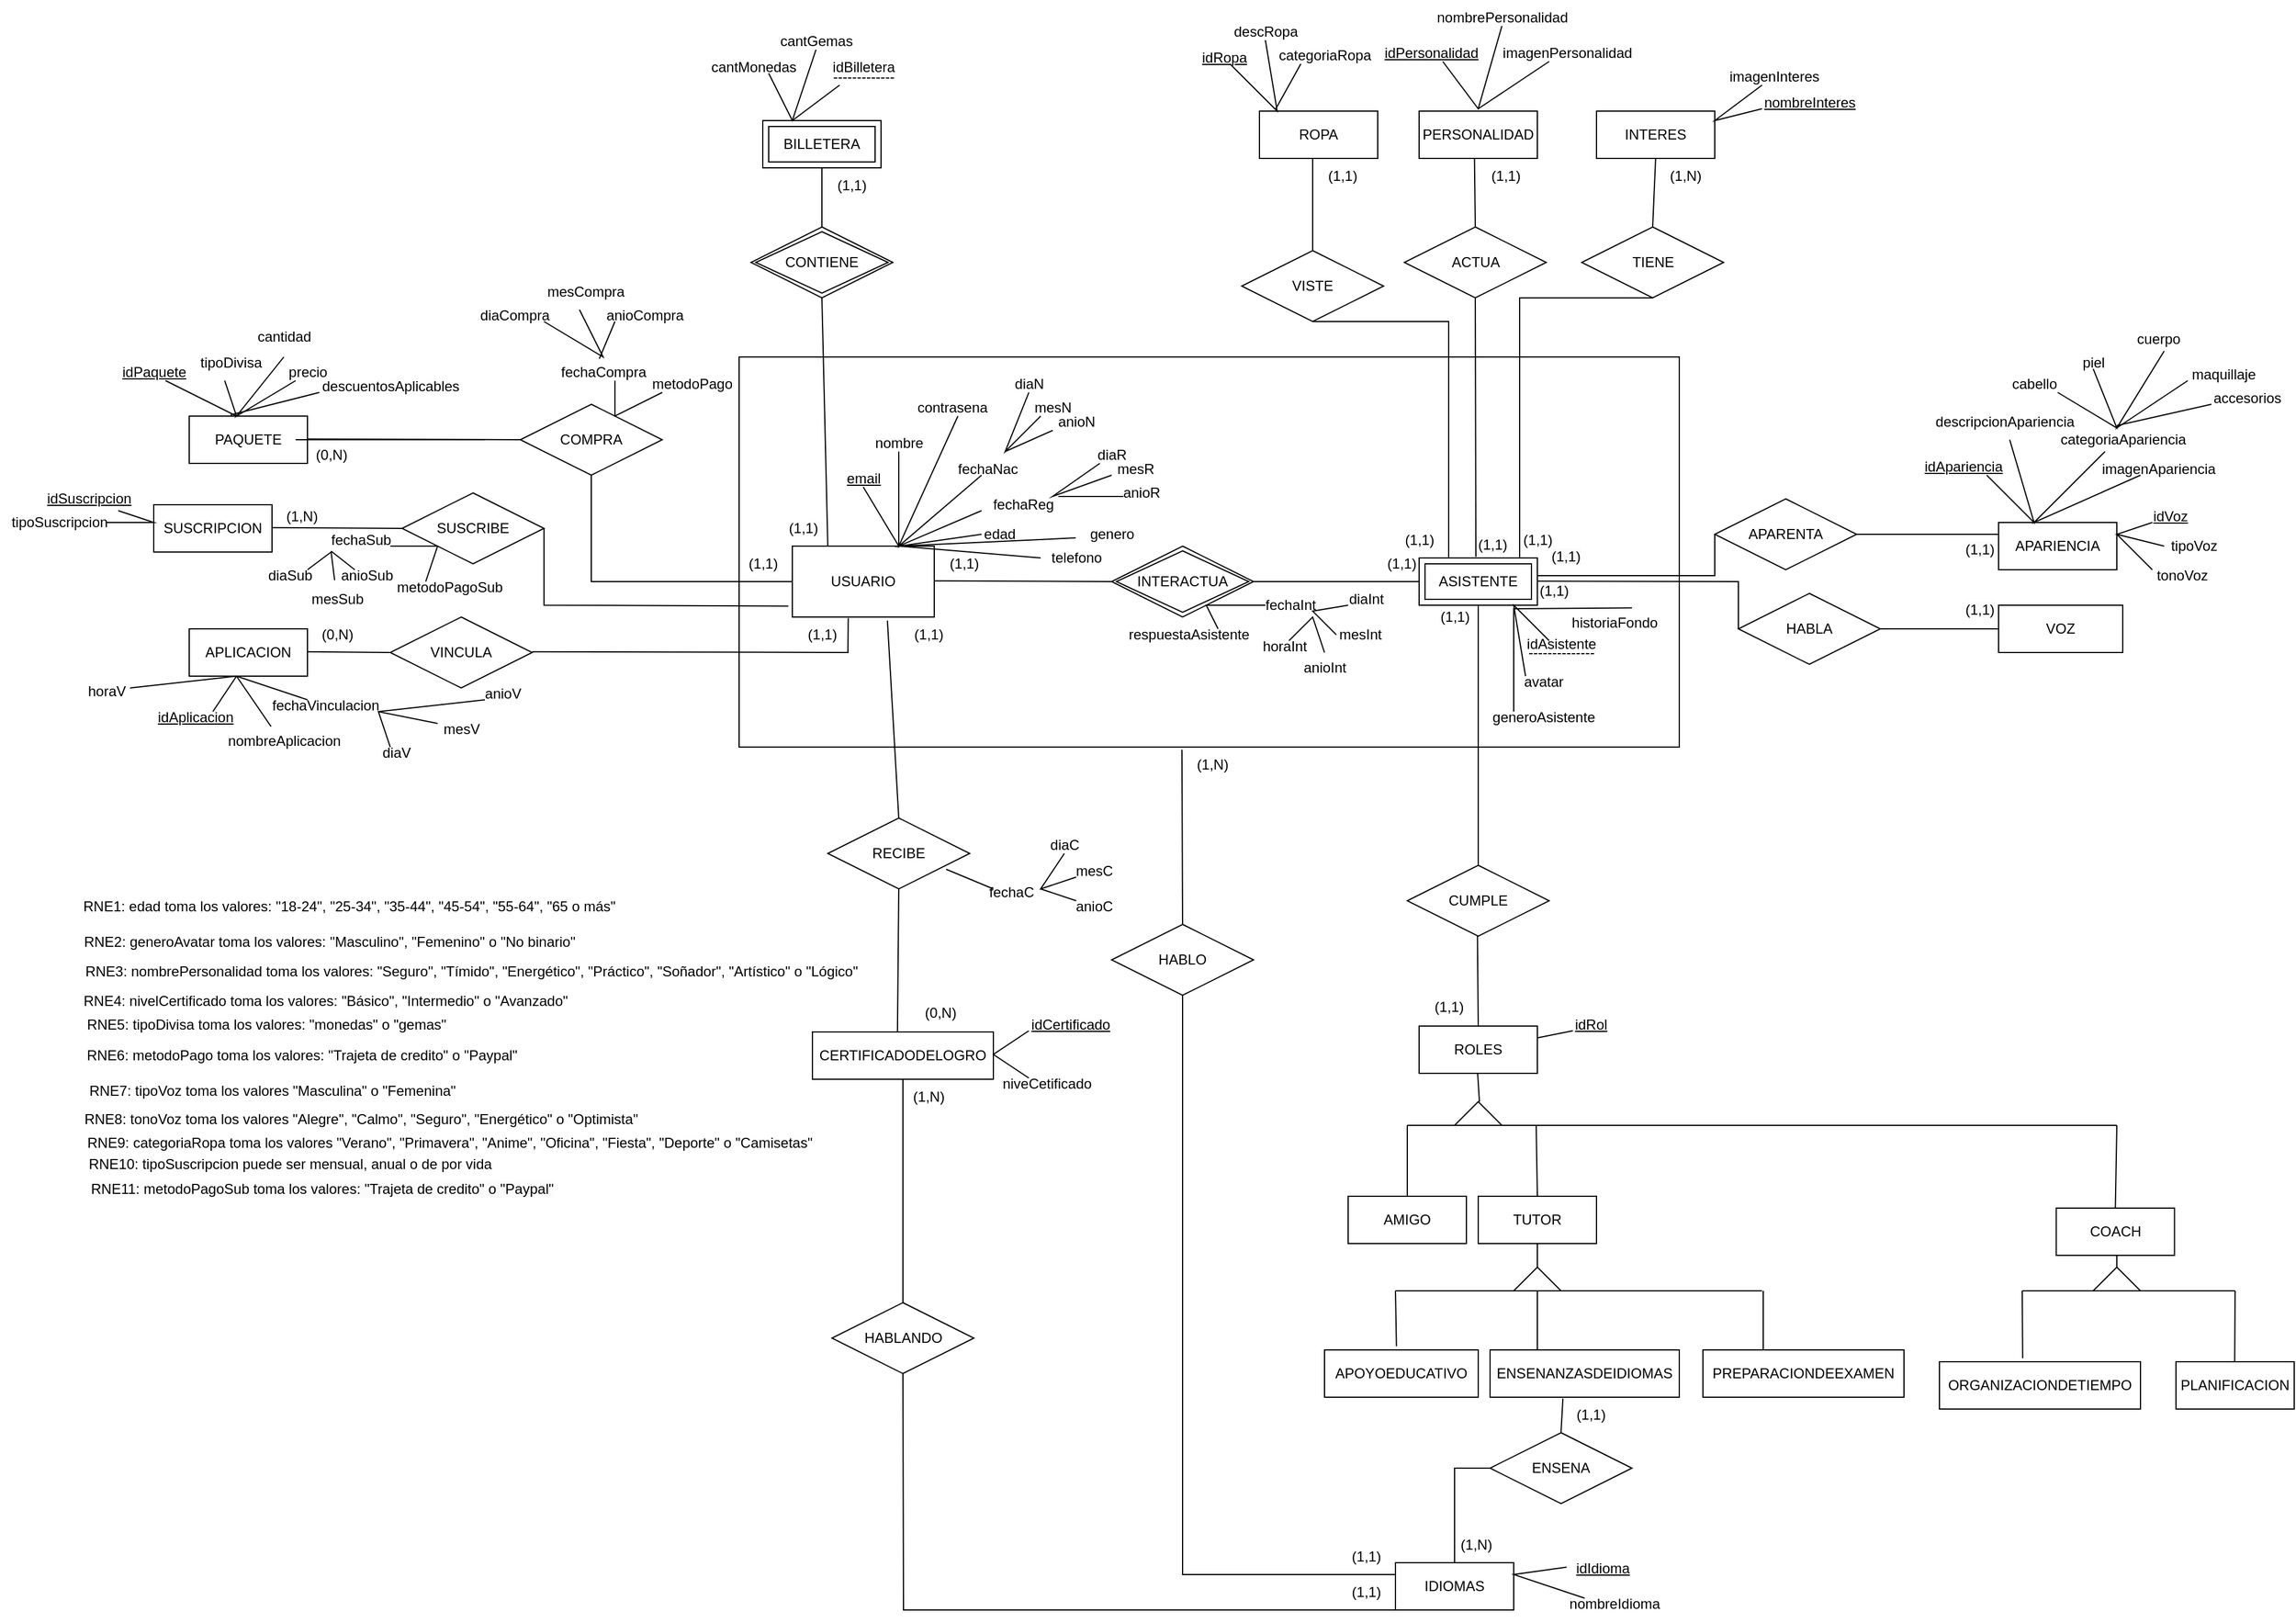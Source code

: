 <mxfile version="24.7.17">
  <diagram id="glA3qfK9mWjWR2VQTb70" name="Page-1">
    <mxGraphModel dx="2140" dy="2757" grid="1" gridSize="10" guides="1" tooltips="1" connect="1" arrows="1" fold="1" page="1" pageScale="1" pageWidth="850" pageHeight="1100" math="0" shadow="0">
      <root>
        <mxCell id="0" />
        <mxCell id="1" parent="0" />
        <mxCell id="zM9PvW_izpmIFjeX6-22-38" value="" style="rounded=0;whiteSpace=wrap;html=1;" parent="1" vertex="1">
          <mxGeometry x="395" y="-1070" width="795" height="330" as="geometry" />
        </mxCell>
        <mxCell id="ocONnjmKs5eY3bMZPwjG-1" value="&lt;div&gt;USUARIO&lt;/div&gt;" style="rounded=0;whiteSpace=wrap;html=1;strokeColor=default;" parent="1" vertex="1">
          <mxGeometry x="440" y="-910" width="120" height="60" as="geometry" />
        </mxCell>
        <mxCell id="rTWoYVCPTd-qUIE6REDp-21" value="ASISTENTE" style="shape=ext;margin=3;double=1;whiteSpace=wrap;html=1;align=center;" parent="1" vertex="1">
          <mxGeometry x="970" y="-900" width="100" height="40" as="geometry" />
        </mxCell>
        <mxCell id="rTWoYVCPTd-qUIE6REDp-22" value="INTERACTUA" style="shape=rhombus;double=1;perimeter=rhombusPerimeter;whiteSpace=wrap;html=1;align=center;" parent="1" vertex="1">
          <mxGeometry x="710" y="-910" width="120" height="60" as="geometry" />
        </mxCell>
        <mxCell id="rTWoYVCPTd-qUIE6REDp-25" value="ROLES" style="whiteSpace=wrap;html=1;align=center;" parent="1" vertex="1">
          <mxGeometry x="970" y="-504" width="100" height="40" as="geometry" />
        </mxCell>
        <mxCell id="rTWoYVCPTd-qUIE6REDp-27" value="TUTOR" style="whiteSpace=wrap;html=1;align=center;" parent="1" vertex="1">
          <mxGeometry x="1020" y="-360" width="100" height="40" as="geometry" />
        </mxCell>
        <mxCell id="rTWoYVCPTd-qUIE6REDp-28" value="AMIGO" style="whiteSpace=wrap;html=1;align=center;" parent="1" vertex="1">
          <mxGeometry x="910" y="-360" width="100" height="40" as="geometry" />
        </mxCell>
        <mxCell id="rTWoYVCPTd-qUIE6REDp-29" value="APARIENCIA" style="whiteSpace=wrap;html=1;align=center;" parent="1" vertex="1">
          <mxGeometry x="1460" y="-930" width="100" height="40" as="geometry" />
        </mxCell>
        <mxCell id="rTWoYVCPTd-qUIE6REDp-30" value="VOZ" style="whiteSpace=wrap;html=1;align=center;" parent="1" vertex="1">
          <mxGeometry x="1460" y="-860" width="105" height="40" as="geometry" />
        </mxCell>
        <mxCell id="rTWoYVCPTd-qUIE6REDp-31" value="PERSONALIDAD" style="whiteSpace=wrap;html=1;align=center;" parent="1" vertex="1">
          <mxGeometry x="970" y="-1278" width="100" height="40" as="geometry" />
        </mxCell>
        <mxCell id="rTWoYVCPTd-qUIE6REDp-32" value="INTERES" style="whiteSpace=wrap;html=1;align=center;" parent="1" vertex="1">
          <mxGeometry x="1120" y="-1278" width="100" height="40" as="geometry" />
        </mxCell>
        <mxCell id="rTWoYVCPTd-qUIE6REDp-33" value="IDIOMAS" style="whiteSpace=wrap;html=1;align=center;" parent="1" vertex="1">
          <mxGeometry x="950" y="-50" width="100" height="40" as="geometry" />
        </mxCell>
        <mxCell id="rTWoYVCPTd-qUIE6REDp-34" value="ROPA" style="whiteSpace=wrap;html=1;align=center;" parent="1" vertex="1">
          <mxGeometry x="835" y="-1278" width="100" height="40" as="geometry" />
        </mxCell>
        <mxCell id="rTWoYVCPTd-qUIE6REDp-36" value="HABLA" style="shape=rhombus;perimeter=rhombusPerimeter;whiteSpace=wrap;html=1;align=center;" parent="1" vertex="1">
          <mxGeometry x="1240" y="-870" width="120" height="60" as="geometry" />
        </mxCell>
        <mxCell id="rTWoYVCPTd-qUIE6REDp-42" value="APARENTA" style="shape=rhombus;perimeter=rhombusPerimeter;whiteSpace=wrap;html=1;align=center;" parent="1" vertex="1">
          <mxGeometry x="1220" y="-950" width="120" height="60" as="geometry" />
        </mxCell>
        <mxCell id="rTWoYVCPTd-qUIE6REDp-46" value="VISTE" style="shape=rhombus;perimeter=rhombusPerimeter;whiteSpace=wrap;html=1;align=center;" parent="1" vertex="1">
          <mxGeometry x="820" y="-1160" width="120" height="60" as="geometry" />
        </mxCell>
        <mxCell id="rTWoYVCPTd-qUIE6REDp-50" value="TIENE" style="shape=rhombus;perimeter=rhombusPerimeter;whiteSpace=wrap;html=1;align=center;" parent="1" vertex="1">
          <mxGeometry x="1107.5" y="-1180" width="120" height="60" as="geometry" />
        </mxCell>
        <mxCell id="rTWoYVCPTd-qUIE6REDp-53" value="ACTUA" style="shape=rhombus;perimeter=rhombusPerimeter;whiteSpace=wrap;html=1;align=center;" parent="1" vertex="1">
          <mxGeometry x="957.5" y="-1180" width="120" height="60" as="geometry" />
        </mxCell>
        <mxCell id="rTWoYVCPTd-qUIE6REDp-56" value="CUMPLE" style="shape=rhombus;perimeter=rhombusPerimeter;whiteSpace=wrap;html=1;align=center;" parent="1" vertex="1">
          <mxGeometry x="960" y="-640" width="120" height="60" as="geometry" />
        </mxCell>
        <mxCell id="rTWoYVCPTd-qUIE6REDp-61" value="COACH" style="whiteSpace=wrap;html=1;align=center;" parent="1" vertex="1">
          <mxGeometry x="1508.75" y="-350" width="100" height="40" as="geometry" />
        </mxCell>
        <mxCell id="rTWoYVCPTd-qUIE6REDp-63" value="PREPARACIONDEEXAMEN" style="whiteSpace=wrap;html=1;align=center;" parent="1" vertex="1">
          <mxGeometry x="1210" y="-230" width="170" height="40" as="geometry" />
        </mxCell>
        <mxCell id="rTWoYVCPTd-qUIE6REDp-64" value="ORGANIZACIONDETIEMPO" style="whiteSpace=wrap;html=1;align=center;" parent="1" vertex="1">
          <mxGeometry x="1410" y="-220" width="170" height="40" as="geometry" />
        </mxCell>
        <mxCell id="rTWoYVCPTd-qUIE6REDp-65" value="PLANIFICACION" style="whiteSpace=wrap;html=1;align=center;" parent="1" vertex="1">
          <mxGeometry x="1610" y="-220" width="100" height="40" as="geometry" />
        </mxCell>
        <mxCell id="rTWoYVCPTd-qUIE6REDp-66" value="ENSENANZASDEIDIOMAS" style="whiteSpace=wrap;html=1;align=center;" parent="1" vertex="1">
          <mxGeometry x="1030" y="-230" width="160" height="40" as="geometry" />
        </mxCell>
        <mxCell id="rTWoYVCPTd-qUIE6REDp-67" value="APOYOEDUCATIVO" style="whiteSpace=wrap;html=1;align=center;" parent="1" vertex="1">
          <mxGeometry x="890" y="-230" width="130" height="40" as="geometry" />
        </mxCell>
        <mxCell id="rTWoYVCPTd-qUIE6REDp-73" value="ENSENA" style="shape=rhombus;perimeter=rhombusPerimeter;whiteSpace=wrap;html=1;align=center;" parent="1" vertex="1">
          <mxGeometry x="1030" y="-160" width="120" height="60" as="geometry" />
        </mxCell>
        <mxCell id="xiUm4P153vPyHrwuNTw2-5" value="SUSCRIPCION" style="whiteSpace=wrap;html=1;align=center;" parent="1" vertex="1">
          <mxGeometry x="-100" y="-945" width="100" height="40" as="geometry" />
        </mxCell>
        <mxCell id="xiUm4P153vPyHrwuNTw2-6" value="PAQUETE" style="whiteSpace=wrap;html=1;align=center;" parent="1" vertex="1">
          <mxGeometry x="-70" y="-1020" width="100" height="40" as="geometry" />
        </mxCell>
        <mxCell id="xiUm4P153vPyHrwuNTw2-8" value="COMPRA" style="shape=rhombus;perimeter=rhombusPerimeter;whiteSpace=wrap;html=1;align=center;" parent="1" vertex="1">
          <mxGeometry x="210" y="-1030" width="120" height="60" as="geometry" />
        </mxCell>
        <mxCell id="xiUm4P153vPyHrwuNTw2-14" value="APLICACION" style="whiteSpace=wrap;html=1;align=center;" parent="1" vertex="1">
          <mxGeometry x="-70" y="-840" width="100" height="40" as="geometry" />
        </mxCell>
        <mxCell id="xiUm4P153vPyHrwuNTw2-15" value="VINCULA" style="shape=rhombus;perimeter=rhombusPerimeter;whiteSpace=wrap;html=1;align=center;" parent="1" vertex="1">
          <mxGeometry x="100" y="-850" width="120" height="60" as="geometry" />
        </mxCell>
        <mxCell id="zM9PvW_izpmIFjeX6-22-2" value="(1,1)" style="text;html=1;align=center;verticalAlign=middle;resizable=0;points=[];autosize=1;strokeColor=none;fillColor=none;" parent="1" vertex="1">
          <mxGeometry x="560" y="-910" width="50" height="30" as="geometry" />
        </mxCell>
        <mxCell id="zM9PvW_izpmIFjeX6-22-3" value="(1,1)" style="text;html=1;align=center;verticalAlign=middle;resizable=0;points=[];autosize=1;strokeColor=none;fillColor=none;" parent="1" vertex="1">
          <mxGeometry x="390" y="-910" width="50" height="30" as="geometry" />
        </mxCell>
        <mxCell id="zM9PvW_izpmIFjeX6-22-8" value="(1,1)" style="text;html=1;align=center;verticalAlign=middle;resizable=0;points=[];autosize=1;strokeColor=none;fillColor=none;" parent="1" vertex="1">
          <mxGeometry x="440" y="-850" width="50" height="30" as="geometry" />
        </mxCell>
        <mxCell id="zM9PvW_izpmIFjeX6-22-9" value="(0,N)" style="text;html=1;align=center;verticalAlign=middle;resizable=0;points=[];autosize=1;strokeColor=none;fillColor=none;" parent="1" vertex="1">
          <mxGeometry x="30" y="-850" width="50" height="30" as="geometry" />
        </mxCell>
        <mxCell id="zM9PvW_izpmIFjeX6-22-11" value="(1,1)" style="text;html=1;align=center;verticalAlign=middle;resizable=0;points=[];autosize=1;strokeColor=none;fillColor=none;" parent="1" vertex="1">
          <mxGeometry x="930" y="-910" width="50" height="30" as="geometry" />
        </mxCell>
        <mxCell id="zM9PvW_izpmIFjeX6-22-13" value="(1,1)" style="text;html=1;align=center;verticalAlign=middle;resizable=0;points=[];autosize=1;strokeColor=none;fillColor=none;" parent="1" vertex="1">
          <mxGeometry x="1017.5" y="-1238" width="50" height="30" as="geometry" />
        </mxCell>
        <mxCell id="zM9PvW_izpmIFjeX6-22-20" value="(1,1)" style="text;html=1;align=center;verticalAlign=middle;resizable=0;points=[];autosize=1;strokeColor=none;fillColor=none;" parent="1" vertex="1">
          <mxGeometry x="945" y="-930" width="50" height="30" as="geometry" />
        </mxCell>
        <mxCell id="zM9PvW_izpmIFjeX6-22-21" value="(1,1)" style="text;html=1;align=center;verticalAlign=middle;resizable=0;points=[];autosize=1;strokeColor=none;fillColor=none;" parent="1" vertex="1">
          <mxGeometry x="1045" y="-930" width="50" height="30" as="geometry" />
        </mxCell>
        <mxCell id="zM9PvW_izpmIFjeX6-22-31" value="&lt;span style=&quot;color: rgb(0, 0, 0); font-family: Helvetica; font-size: 12px; font-style: normal; font-variant-ligatures: normal; font-variant-caps: normal; font-weight: 400; letter-spacing: normal; orphans: 2; text-align: center; text-indent: 0px; text-transform: none; widows: 2; word-spacing: 0px; -webkit-text-stroke-width: 0px; white-space: nowrap; background-color: rgb(251, 251, 251); text-decoration-thickness: initial; text-decoration-style: initial; text-decoration-color: initial; display: inline !important; float: none;&quot;&gt;(1,1)&lt;/span&gt;" style="text;whiteSpace=wrap;html=1;" parent="1" vertex="1">
          <mxGeometry x="1430" y="-870" width="60" height="40" as="geometry" />
        </mxCell>
        <mxCell id="zM9PvW_izpmIFjeX6-22-32" value="&#xa;&lt;span style=&quot;color: rgb(0, 0, 0); font-family: Helvetica; font-size: 12px; font-style: normal; font-variant-ligatures: normal; font-variant-caps: normal; font-weight: 400; letter-spacing: normal; orphans: 2; text-align: center; text-indent: 0px; text-transform: none; widows: 2; word-spacing: 0px; -webkit-text-stroke-width: 0px; white-space: nowrap; background-color: rgb(251, 251, 251); text-decoration-thickness: initial; text-decoration-style: initial; text-decoration-color: initial; display: inline !important; float: none;&quot;&gt;(1,1)&lt;/span&gt;&#xa;&#xa;" style="text;whiteSpace=wrap;html=1;" parent="1" vertex="1">
          <mxGeometry x="1070" y="-900" width="60" height="40" as="geometry" />
        </mxCell>
        <mxCell id="zM9PvW_izpmIFjeX6-22-33" value="&lt;span style=&quot;color: rgb(0, 0, 0); font-family: Helvetica; font-size: 12px; font-style: normal; font-variant-ligatures: normal; font-variant-caps: normal; font-weight: 400; letter-spacing: normal; orphans: 2; text-align: center; text-indent: 0px; text-transform: none; widows: 2; word-spacing: 0px; -webkit-text-stroke-width: 0px; white-space: nowrap; background-color: rgb(251, 251, 251); text-decoration-thickness: initial; text-decoration-style: initial; text-decoration-color: initial; display: inline !important; float: none;&quot;&gt;(1,1)&lt;/span&gt;" style="text;whiteSpace=wrap;html=1;" parent="1" vertex="1">
          <mxGeometry x="1080" y="-915" width="60" height="40" as="geometry" />
        </mxCell>
        <mxCell id="zM9PvW_izpmIFjeX6-22-34" value="&#xa;&lt;span style=&quot;color: rgb(0, 0, 0); font-family: Helvetica; font-size: 12px; font-style: normal; font-variant-ligatures: normal; font-variant-caps: normal; font-weight: 400; letter-spacing: normal; orphans: 2; text-align: center; text-indent: 0px; text-transform: none; widows: 2; word-spacing: 0px; -webkit-text-stroke-width: 0px; white-space: nowrap; background-color: rgb(251, 251, 251); text-decoration-thickness: initial; text-decoration-style: initial; text-decoration-color: initial; display: inline !important; float: none;&quot;&gt;(1,1)&lt;/span&gt;&#xa;&#xa;" style="text;whiteSpace=wrap;html=1;" parent="1" vertex="1">
          <mxGeometry x="1430" y="-935" width="60" height="40" as="geometry" />
        </mxCell>
        <mxCell id="zM9PvW_izpmIFjeX6-22-35" value="&lt;span style=&quot;color: rgb(0, 0, 0); font-family: Helvetica; font-size: 12px; font-style: normal; font-variant-ligatures: normal; font-variant-caps: normal; font-weight: 400; letter-spacing: normal; orphans: 2; text-align: center; text-indent: 0px; text-transform: none; widows: 2; word-spacing: 0px; -webkit-text-stroke-width: 0px; white-space: nowrap; background-color: rgb(251, 251, 251); text-decoration-thickness: initial; text-decoration-style: initial; text-decoration-color: initial; display: inline !important; float: none;&quot;&gt;(1,1)&lt;/span&gt;" style="text;whiteSpace=wrap;html=1;" parent="1" vertex="1">
          <mxGeometry x="1017.5" y="-925" width="60" height="40" as="geometry" />
        </mxCell>
        <mxCell id="zM9PvW_izpmIFjeX6-22-39" value="HABLO" style="shape=rhombus;perimeter=rhombusPerimeter;whiteSpace=wrap;html=1;align=center;" parent="1" vertex="1">
          <mxGeometry x="710" y="-590" width="120" height="60" as="geometry" />
        </mxCell>
        <mxCell id="zM9PvW_izpmIFjeX6-22-42" value="CERTIFICADODELOGRO" style="whiteSpace=wrap;html=1;align=center;" parent="1" vertex="1">
          <mxGeometry x="457" y="-499" width="153" height="40" as="geometry" />
        </mxCell>
        <mxCell id="zM9PvW_izpmIFjeX6-22-43" value="HABLANDO" style="shape=rhombus;perimeter=rhombusPerimeter;whiteSpace=wrap;html=1;align=center;" parent="1" vertex="1">
          <mxGeometry x="473.5" y="-270" width="120" height="60" as="geometry" />
        </mxCell>
        <mxCell id="zM9PvW_izpmIFjeX6-22-47" value="RECIBE" style="shape=rhombus;perimeter=rhombusPerimeter;whiteSpace=wrap;html=1;align=center;" parent="1" vertex="1">
          <mxGeometry x="470" y="-680" width="120" height="60" as="geometry" />
        </mxCell>
        <mxCell id="zM9PvW_izpmIFjeX6-22-50" value="(1,1)" style="text;html=1;align=center;verticalAlign=middle;resizable=0;points=[];autosize=1;strokeColor=none;fillColor=none;" parent="1" vertex="1">
          <mxGeometry x="530" y="-850" width="50" height="30" as="geometry" />
        </mxCell>
        <mxCell id="zM9PvW_izpmIFjeX6-22-51" value="(0,N)" style="text;html=1;align=center;verticalAlign=middle;resizable=0;points=[];autosize=1;strokeColor=none;fillColor=none;" parent="1" vertex="1">
          <mxGeometry x="540" y="-530" width="50" height="30" as="geometry" />
        </mxCell>
        <mxCell id="kwDu7QGFgfub06rNrpmQ-32" value="anioN" style="text;html=1;align=center;verticalAlign=middle;resizable=0;points=[];autosize=1;strokeColor=none;fillColor=none;" parent="1" vertex="1">
          <mxGeometry x="655" y="-1030" width="50" height="30" as="geometry" />
        </mxCell>
        <mxCell id="kwDu7QGFgfub06rNrpmQ-34" value="" style="endArrow=none;html=1;rounded=0;" parent="1" edge="1">
          <mxGeometry relative="1" as="geometry">
            <mxPoint x="500" y="-960" as="sourcePoint" />
            <mxPoint x="530" y="-990" as="targetPoint" />
            <Array as="points">
              <mxPoint x="530" y="-910" />
            </Array>
          </mxGeometry>
        </mxCell>
        <mxCell id="kwDu7QGFgfub06rNrpmQ-37" value="&lt;u&gt;email&lt;/u&gt;" style="text;html=1;align=center;verticalAlign=middle;resizable=0;points=[];autosize=1;strokeColor=none;fillColor=none;" parent="1" vertex="1">
          <mxGeometry x="475" y="-982" width="50" height="30" as="geometry" />
        </mxCell>
        <mxCell id="kwDu7QGFgfub06rNrpmQ-38" value="nombre" style="text;html=1;align=center;verticalAlign=middle;resizable=0;points=[];autosize=1;strokeColor=none;fillColor=none;" parent="1" vertex="1">
          <mxGeometry x="500" y="-1012" width="60" height="30" as="geometry" />
        </mxCell>
        <mxCell id="kwDu7QGFgfub06rNrpmQ-39" value="" style="endArrow=none;html=1;rounded=0;" parent="1" edge="1">
          <mxGeometry relative="1" as="geometry">
            <mxPoint x="600" y="-970" as="sourcePoint" />
            <mxPoint x="580" y="-1020" as="targetPoint" />
            <Array as="points">
              <mxPoint x="530" y="-910" />
            </Array>
          </mxGeometry>
        </mxCell>
        <mxCell id="kwDu7QGFgfub06rNrpmQ-40" value="contrasena" style="text;html=1;align=center;verticalAlign=middle;resizable=0;points=[];autosize=1;strokeColor=none;fillColor=none;" parent="1" vertex="1">
          <mxGeometry x="535" y="-1042" width="80" height="30" as="geometry" />
        </mxCell>
        <mxCell id="kwDu7QGFgfub06rNrpmQ-41" value="fechaNac" style="text;html=1;align=center;verticalAlign=middle;resizable=0;points=[];autosize=1;strokeColor=none;fillColor=none;" parent="1" vertex="1">
          <mxGeometry x="570" y="-990" width="70" height="30" as="geometry" />
        </mxCell>
        <mxCell id="kwDu7QGFgfub06rNrpmQ-42" value="" style="endArrow=none;html=1;rounded=0;" parent="1" edge="1">
          <mxGeometry relative="1" as="geometry">
            <mxPoint x="650" y="-1020" as="sourcePoint" />
            <mxPoint x="640" y="-1040" as="targetPoint" />
            <Array as="points">
              <mxPoint x="620" y="-990" />
            </Array>
          </mxGeometry>
        </mxCell>
        <mxCell id="kwDu7QGFgfub06rNrpmQ-43" value="diaN" style="text;html=1;align=center;verticalAlign=middle;resizable=0;points=[];autosize=1;strokeColor=none;fillColor=none;" parent="1" vertex="1">
          <mxGeometry x="615" y="-1062" width="50" height="30" as="geometry" />
        </mxCell>
        <mxCell id="kwDu7QGFgfub06rNrpmQ-44" value="mesN" style="text;html=1;align=center;verticalAlign=middle;resizable=0;points=[];autosize=1;strokeColor=none;fillColor=none;" parent="1" vertex="1">
          <mxGeometry x="635" y="-1042" width="50" height="30" as="geometry" />
        </mxCell>
        <mxCell id="kwDu7QGFgfub06rNrpmQ-45" value="" style="endArrow=none;html=1;rounded=0;entryX=0.504;entryY=1.137;entryDx=0;entryDy=0;entryPerimeter=0;" parent="1" target="kwDu7QGFgfub06rNrpmQ-44" edge="1">
          <mxGeometry relative="1" as="geometry">
            <mxPoint x="620" y="-990" as="sourcePoint" />
            <mxPoint x="780" y="-990" as="targetPoint" />
          </mxGeometry>
        </mxCell>
        <mxCell id="kwDu7QGFgfub06rNrpmQ-46" value="" style="endArrow=none;html=1;rounded=0;" parent="1" edge="1">
          <mxGeometry relative="1" as="geometry">
            <mxPoint x="600" y="-940" as="sourcePoint" />
            <mxPoint x="600" y="-920" as="targetPoint" />
            <Array as="points">
              <mxPoint x="530" y="-910" />
            </Array>
          </mxGeometry>
        </mxCell>
        <mxCell id="kwDu7QGFgfub06rNrpmQ-47" value="fechaReg" style="text;html=1;align=center;verticalAlign=middle;resizable=0;points=[];autosize=1;strokeColor=none;fillColor=none;" parent="1" vertex="1">
          <mxGeometry x="600" y="-960" width="70" height="30" as="geometry" />
        </mxCell>
        <mxCell id="kwDu7QGFgfub06rNrpmQ-49" value="" style="endArrow=none;html=1;rounded=0;" parent="1" edge="1">
          <mxGeometry relative="1" as="geometry">
            <mxPoint x="700" y="-980" as="sourcePoint" />
            <mxPoint x="710" y="-970" as="targetPoint" />
            <Array as="points">
              <mxPoint x="660" y="-952" />
            </Array>
          </mxGeometry>
        </mxCell>
        <mxCell id="kwDu7QGFgfub06rNrpmQ-50" value="diaR" style="text;html=1;align=center;verticalAlign=middle;resizable=0;points=[];autosize=1;strokeColor=none;fillColor=none;" parent="1" vertex="1">
          <mxGeometry x="685" y="-1002" width="50" height="30" as="geometry" />
        </mxCell>
        <mxCell id="kwDu7QGFgfub06rNrpmQ-51" value="mesR" style="text;html=1;align=center;verticalAlign=middle;resizable=0;points=[];autosize=1;strokeColor=none;fillColor=none;" parent="1" vertex="1">
          <mxGeometry x="705" y="-990" width="50" height="30" as="geometry" />
        </mxCell>
        <mxCell id="kwDu7QGFgfub06rNrpmQ-52" value="" style="endArrow=none;html=1;rounded=0;" parent="1" edge="1">
          <mxGeometry relative="1" as="geometry">
            <mxPoint x="665" y="-952" as="sourcePoint" />
            <mxPoint x="720" y="-952" as="targetPoint" />
          </mxGeometry>
        </mxCell>
        <mxCell id="kwDu7QGFgfub06rNrpmQ-53" value="anioR" style="text;html=1;align=center;verticalAlign=middle;resizable=0;points=[];autosize=1;strokeColor=none;fillColor=none;" parent="1" vertex="1">
          <mxGeometry x="710" y="-970" width="50" height="30" as="geometry" />
        </mxCell>
        <mxCell id="kwDu7QGFgfub06rNrpmQ-54" value="edad" style="text;html=1;align=center;verticalAlign=middle;resizable=0;points=[];autosize=1;strokeColor=none;fillColor=none;" parent="1" vertex="1">
          <mxGeometry x="590" y="-935" width="50" height="30" as="geometry" />
        </mxCell>
        <mxCell id="kwDu7QGFgfub06rNrpmQ-55" value="" style="endArrow=none;html=1;rounded=0;exitX=0.495;exitY=-0.065;exitDx=0;exitDy=0;exitPerimeter=0;" parent="1" source="kwDu7QGFgfub06rNrpmQ-56" edge="1">
          <mxGeometry relative="1" as="geometry">
            <mxPoint x="670" y="-910" as="sourcePoint" />
            <mxPoint x="650" y="-900" as="targetPoint" />
            <Array as="points">
              <mxPoint x="530" y="-910" />
            </Array>
          </mxGeometry>
        </mxCell>
        <mxCell id="kwDu7QGFgfub06rNrpmQ-56" value="telefono" style="text;html=1;align=center;verticalAlign=middle;resizable=0;points=[];autosize=1;strokeColor=none;fillColor=none;" parent="1" vertex="1">
          <mxGeometry x="645" y="-915" width="70" height="30" as="geometry" />
        </mxCell>
        <mxCell id="kwDu7QGFgfub06rNrpmQ-57" value="genero" style="text;html=1;align=center;verticalAlign=middle;resizable=0;points=[];autosize=1;strokeColor=none;fillColor=none;" parent="1" vertex="1">
          <mxGeometry x="680" y="-935" width="60" height="30" as="geometry" />
        </mxCell>
        <mxCell id="kwDu7QGFgfub06rNrpmQ-59" value="" style="endArrow=none;html=1;rounded=0;entryX=0.068;entryY=0.46;entryDx=0;entryDy=0;entryPerimeter=0;" parent="1" target="kwDu7QGFgfub06rNrpmQ-60" edge="1">
          <mxGeometry relative="1" as="geometry">
            <mxPoint x="1110" y="-20" as="sourcePoint" />
            <mxPoint x="1100" y="-40" as="targetPoint" />
            <Array as="points">
              <mxPoint x="1050" y="-40" />
            </Array>
          </mxGeometry>
        </mxCell>
        <mxCell id="kwDu7QGFgfub06rNrpmQ-60" value="&lt;u&gt;idIdioma&lt;/u&gt;" style="text;html=1;align=center;verticalAlign=middle;resizable=0;points=[];autosize=1;strokeColor=none;fillColor=none;" parent="1" vertex="1">
          <mxGeometry x="1090" y="-60" width="70" height="30" as="geometry" />
        </mxCell>
        <mxCell id="kwDu7QGFgfub06rNrpmQ-61" value="nombreIdioma" style="text;html=1;align=center;verticalAlign=middle;resizable=0;points=[];autosize=1;strokeColor=none;fillColor=none;" parent="1" vertex="1">
          <mxGeometry x="1085" y="-30" width="100" height="30" as="geometry" />
        </mxCell>
        <mxCell id="kwDu7QGFgfub06rNrpmQ-66" value="RNE1: edad toma los valores: &quot;18-24&quot;, &quot;25-34&quot;, &quot;35-44&quot;, &quot;45-54&quot;, &quot;55-64&quot;, &quot;65 o más&quot;" style="text;html=1;align=center;verticalAlign=middle;resizable=0;points=[];autosize=1;strokeColor=none;fillColor=none;" parent="1" vertex="1">
          <mxGeometry x="-170" y="-620" width="470" height="30" as="geometry" />
        </mxCell>
        <mxCell id="kwDu7QGFgfub06rNrpmQ-68" value="" style="endArrow=none;html=1;rounded=0;" parent="1" edge="1">
          <mxGeometry relative="1" as="geometry">
            <mxPoint x="810" y="-1318" as="sourcePoint" />
            <mxPoint x="840" y="-1338" as="targetPoint" />
            <Array as="points">
              <mxPoint x="850" y="-1278" />
            </Array>
          </mxGeometry>
        </mxCell>
        <mxCell id="kwDu7QGFgfub06rNrpmQ-69" value="&lt;u&gt;idRopa&lt;/u&gt;" style="text;html=1;align=center;verticalAlign=middle;resizable=0;points=[];autosize=1;strokeColor=none;fillColor=none;" parent="1" vertex="1">
          <mxGeometry x="775" y="-1338" width="60" height="30" as="geometry" />
        </mxCell>
        <mxCell id="kwDu7QGFgfub06rNrpmQ-70" value="descRopa" style="text;html=1;align=center;verticalAlign=middle;resizable=0;points=[];autosize=1;strokeColor=none;fillColor=none;" parent="1" vertex="1">
          <mxGeometry x="800" y="-1360" width="80" height="30" as="geometry" />
        </mxCell>
        <mxCell id="kwDu7QGFgfub06rNrpmQ-71" value="" style="endArrow=none;html=1;rounded=0;exitX=0.138;exitY=-0.047;exitDx=0;exitDy=0;exitPerimeter=0;" parent="1" source="rTWoYVCPTd-qUIE6REDp-34" edge="1">
          <mxGeometry relative="1" as="geometry">
            <mxPoint x="760" y="-1258" as="sourcePoint" />
            <mxPoint x="870" y="-1318" as="targetPoint" />
          </mxGeometry>
        </mxCell>
        <mxCell id="kwDu7QGFgfub06rNrpmQ-72" value="categoriaRopa" style="text;html=1;align=center;verticalAlign=middle;resizable=0;points=[];autosize=1;strokeColor=none;fillColor=none;" parent="1" vertex="1">
          <mxGeometry x="840" y="-1340" width="100" height="30" as="geometry" />
        </mxCell>
        <mxCell id="kwDu7QGFgfub06rNrpmQ-73" value="" style="endArrow=none;html=1;rounded=0;" parent="1" target="kwDu7QGFgfub06rNrpmQ-75" edge="1">
          <mxGeometry relative="1" as="geometry">
            <mxPoint x="1450" y="-970" as="sourcePoint" />
            <mxPoint x="1480" y="-990" as="targetPoint" />
            <Array as="points">
              <mxPoint x="1490" y="-930" />
            </Array>
          </mxGeometry>
        </mxCell>
        <mxCell id="kwDu7QGFgfub06rNrpmQ-74" value="&lt;u&gt;idApariencia&lt;/u&gt;" style="text;html=1;align=center;verticalAlign=middle;resizable=0;points=[];autosize=1;strokeColor=none;fillColor=none;" parent="1" vertex="1">
          <mxGeometry x="1385" y="-992" width="90" height="30" as="geometry" />
        </mxCell>
        <mxCell id="kwDu7QGFgfub06rNrpmQ-75" value="descripcionApariencia" style="text;html=1;align=center;verticalAlign=middle;resizable=0;points=[];autosize=1;strokeColor=none;fillColor=none;" parent="1" vertex="1">
          <mxGeometry x="1395" y="-1030" width="140" height="30" as="geometry" />
        </mxCell>
        <mxCell id="kwDu7QGFgfub06rNrpmQ-76" value="" style="endArrow=none;html=1;rounded=0;" parent="1" edge="1">
          <mxGeometry relative="1" as="geometry">
            <mxPoint x="1580" y="-970" as="sourcePoint" />
            <mxPoint x="1550" y="-990" as="targetPoint" />
            <Array as="points">
              <mxPoint x="1490" y="-930" />
            </Array>
          </mxGeometry>
        </mxCell>
        <mxCell id="kwDu7QGFgfub06rNrpmQ-77" value="categoriaApariencia" style="text;html=1;align=center;verticalAlign=middle;resizable=0;points=[];autosize=1;strokeColor=none;fillColor=none;" parent="1" vertex="1">
          <mxGeometry x="1500" y="-1015" width="130" height="30" as="geometry" />
        </mxCell>
        <mxCell id="kwDu7QGFgfub06rNrpmQ-78" value="" style="endArrow=none;html=1;rounded=0;" parent="1" edge="1">
          <mxGeometry relative="1" as="geometry">
            <mxPoint x="1620" y="-1050" as="sourcePoint" />
            <mxPoint x="1600" y="-1075" as="targetPoint" />
            <Array as="points">
              <mxPoint x="1560" y="-1010" />
            </Array>
          </mxGeometry>
        </mxCell>
        <mxCell id="kwDu7QGFgfub06rNrpmQ-79" value="" style="endArrow=none;html=1;rounded=0;" parent="1" edge="1">
          <mxGeometry relative="1" as="geometry">
            <mxPoint x="1510" y="-1040" as="sourcePoint" />
            <mxPoint x="1540" y="-1060" as="targetPoint" />
            <Array as="points">
              <mxPoint x="1560" y="-1010" />
            </Array>
          </mxGeometry>
        </mxCell>
        <mxCell id="kwDu7QGFgfub06rNrpmQ-80" value="cabello" style="text;html=1;align=center;verticalAlign=middle;resizable=0;points=[];autosize=1;strokeColor=none;fillColor=none;" parent="1" vertex="1">
          <mxGeometry x="1460" y="-1062" width="60" height="30" as="geometry" />
        </mxCell>
        <mxCell id="kwDu7QGFgfub06rNrpmQ-81" value="piel" style="text;html=1;align=center;verticalAlign=middle;resizable=0;points=[];autosize=1;strokeColor=none;fillColor=none;" parent="1" vertex="1">
          <mxGeometry x="1520" y="-1080" width="40" height="30" as="geometry" />
        </mxCell>
        <mxCell id="kwDu7QGFgfub06rNrpmQ-82" value="cuerpo" style="text;html=1;align=center;verticalAlign=middle;resizable=0;points=[];autosize=1;strokeColor=none;fillColor=none;" parent="1" vertex="1">
          <mxGeometry x="1565" y="-1100" width="60" height="30" as="geometry" />
        </mxCell>
        <mxCell id="kwDu7QGFgfub06rNrpmQ-83" value="maquillaje" style="text;html=1;align=center;verticalAlign=middle;resizable=0;points=[];autosize=1;strokeColor=none;fillColor=none;" parent="1" vertex="1">
          <mxGeometry x="1610" y="-1070" width="80" height="30" as="geometry" />
        </mxCell>
        <mxCell id="kwDu7QGFgfub06rNrpmQ-84" value="" style="endArrow=none;html=1;rounded=0;" parent="1" edge="1">
          <mxGeometry relative="1" as="geometry">
            <mxPoint x="1560" y="-1012" as="sourcePoint" />
            <mxPoint x="1640" y="-1030" as="targetPoint" />
          </mxGeometry>
        </mxCell>
        <mxCell id="kwDu7QGFgfub06rNrpmQ-85" value="accesorios" style="text;html=1;align=center;verticalAlign=middle;resizable=0;points=[];autosize=1;strokeColor=none;fillColor=none;" parent="1" vertex="1">
          <mxGeometry x="1630" y="-1050" width="80" height="30" as="geometry" />
        </mxCell>
        <mxCell id="kwDu7QGFgfub06rNrpmQ-87" value="imagenApariencia" style="text;html=1;align=center;verticalAlign=middle;resizable=0;points=[];autosize=1;strokeColor=none;fillColor=none;" parent="1" vertex="1">
          <mxGeometry x="1535" y="-990" width="120" height="30" as="geometry" />
        </mxCell>
        <mxCell id="8zz4lnmFzRm-n-Ie_qeK-1" value="" style="endArrow=none;html=1;rounded=0;" parent="1" edge="1">
          <mxGeometry relative="1" as="geometry">
            <mxPoint x="1060" y="-800" as="sourcePoint" />
            <mxPoint x="1080" y="-830" as="targetPoint" />
            <Array as="points">
              <mxPoint x="1050" y="-860" />
            </Array>
          </mxGeometry>
        </mxCell>
        <mxCell id="8zz4lnmFzRm-n-Ie_qeK-2" value="idAsistente" style="text;html=1;align=center;verticalAlign=middle;resizable=0;points=[];autosize=1;strokeColor=none;fillColor=none;" parent="1" vertex="1">
          <mxGeometry x="1050" y="-842" width="80" height="30" as="geometry" />
        </mxCell>
        <mxCell id="8zz4lnmFzRm-n-Ie_qeK-3" value="--------------" style="text;html=1;align=center;verticalAlign=middle;resizable=0;points=[];autosize=1;strokeColor=none;fillColor=none;" parent="1" vertex="1">
          <mxGeometry x="1050" y="-835" width="80" height="30" as="geometry" />
        </mxCell>
        <mxCell id="8zz4lnmFzRm-n-Ie_qeK-4" value="avatar" style="text;html=1;align=center;verticalAlign=middle;resizable=0;points=[];autosize=1;strokeColor=none;fillColor=none;" parent="1" vertex="1">
          <mxGeometry x="1045" y="-810" width="60" height="30" as="geometry" />
        </mxCell>
        <mxCell id="8zz4lnmFzRm-n-Ie_qeK-5" value="" style="endArrow=none;html=1;rounded=0;entryX=0.65;entryY=0.073;entryDx=0;entryDy=0;entryPerimeter=0;" parent="1" target="8zz4lnmFzRm-n-Ie_qeK-7" edge="1">
          <mxGeometry relative="1" as="geometry">
            <mxPoint x="1050" y="-770" as="sourcePoint" />
            <mxPoint x="1040" y="-820" as="targetPoint" />
            <Array as="points">
              <mxPoint x="1050" y="-857" />
            </Array>
          </mxGeometry>
        </mxCell>
        <mxCell id="8zz4lnmFzRm-n-Ie_qeK-6" value="generoAsistente" style="text;html=1;align=center;verticalAlign=middle;resizable=0;points=[];autosize=1;strokeColor=none;fillColor=none;" parent="1" vertex="1">
          <mxGeometry x="1020" y="-780" width="110" height="30" as="geometry" />
        </mxCell>
        <mxCell id="8zz4lnmFzRm-n-Ie_qeK-7" value="historiaFondo" style="text;html=1;align=center;verticalAlign=middle;resizable=0;points=[];autosize=1;strokeColor=none;fillColor=none;" parent="1" vertex="1">
          <mxGeometry x="1085" y="-860" width="100" height="30" as="geometry" />
        </mxCell>
        <mxCell id="8zz4lnmFzRm-n-Ie_qeK-8" value="RNE2: generoAvatar toma los valores: &quot;Masculino&quot;, &quot;Femenino&quot; o &quot;No binario&quot;&amp;nbsp;" style="text;html=1;align=center;verticalAlign=middle;resizable=0;points=[];autosize=1;strokeColor=none;fillColor=none;" parent="1" vertex="1">
          <mxGeometry x="-170" y="-590" width="440" height="30" as="geometry" />
        </mxCell>
        <mxCell id="8zz4lnmFzRm-n-Ie_qeK-10" value="" style="endArrow=none;html=1;rounded=0;" parent="1" edge="1">
          <mxGeometry relative="1" as="geometry">
            <mxPoint x="990" y="-1320" as="sourcePoint" />
            <mxPoint x="1040" y="-1350" as="targetPoint" />
            <Array as="points">
              <mxPoint x="1020" y="-1280" />
            </Array>
          </mxGeometry>
        </mxCell>
        <mxCell id="8zz4lnmFzRm-n-Ie_qeK-11" value="&lt;u&gt;idPersonalidad&lt;/u&gt;" style="text;html=1;align=center;verticalAlign=middle;resizable=0;points=[];autosize=1;strokeColor=none;fillColor=none;" parent="1" vertex="1">
          <mxGeometry x="930" y="-1342" width="100" height="30" as="geometry" />
        </mxCell>
        <mxCell id="8zz4lnmFzRm-n-Ie_qeK-12" value="nombrePersonalidad" style="text;html=1;align=center;verticalAlign=middle;resizable=0;points=[];autosize=1;strokeColor=none;fillColor=none;" parent="1" vertex="1">
          <mxGeometry x="975" y="-1372" width="130" height="30" as="geometry" />
        </mxCell>
        <mxCell id="8zz4lnmFzRm-n-Ie_qeK-13" value="" style="endArrow=none;html=1;rounded=0;" parent="1" edge="1">
          <mxGeometry relative="1" as="geometry">
            <mxPoint x="1020" y="-1280" as="sourcePoint" />
            <mxPoint x="1080" y="-1320" as="targetPoint" />
          </mxGeometry>
        </mxCell>
        <mxCell id="8zz4lnmFzRm-n-Ie_qeK-14" value="imagenPersonalidad" style="text;html=1;align=center;verticalAlign=middle;resizable=0;points=[];autosize=1;strokeColor=none;fillColor=none;" parent="1" vertex="1">
          <mxGeometry x="1030" y="-1342" width="130" height="30" as="geometry" />
        </mxCell>
        <mxCell id="8zz4lnmFzRm-n-Ie_qeK-15" value="RNE3: nombrePersonalidad toma los valores: &quot;Seguro&quot;, &quot;Tímido&quot;, &quot;Energético&quot;, &quot;Práctico&quot;, &quot;Soñador&quot;, &quot;Artístico&quot; o &quot;Lógico&quot;&amp;nbsp;" style="text;html=1;align=center;verticalAlign=middle;resizable=0;points=[];autosize=1;strokeColor=none;fillColor=none;" parent="1" vertex="1">
          <mxGeometry x="-170" y="-565" width="680" height="30" as="geometry" />
        </mxCell>
        <mxCell id="Vjg7lCMpqtWfoG6Bq155-1" value="" style="endArrow=none;html=1;rounded=0;exitX=0.834;exitY=0.723;exitDx=0;exitDy=0;exitPerimeter=0;" parent="1" source="zM9PvW_izpmIFjeX6-22-47" edge="1">
          <mxGeometry relative="1" as="geometry">
            <mxPoint x="580" y="-620" as="sourcePoint" />
            <mxPoint x="610" y="-620" as="targetPoint" />
          </mxGeometry>
        </mxCell>
        <mxCell id="Vjg7lCMpqtWfoG6Bq155-2" value="fechaC" style="text;html=1;align=center;verticalAlign=middle;resizable=0;points=[];autosize=1;strokeColor=none;fillColor=none;" parent="1" vertex="1">
          <mxGeometry x="595" y="-632" width="60" height="30" as="geometry" />
        </mxCell>
        <mxCell id="Vjg7lCMpqtWfoG6Bq155-3" value="" style="endArrow=none;html=1;rounded=0;" parent="1" edge="1">
          <mxGeometry relative="1" as="geometry">
            <mxPoint x="680" y="-630" as="sourcePoint" />
            <mxPoint x="670" y="-650" as="targetPoint" />
            <Array as="points">
              <mxPoint x="650" y="-620" />
            </Array>
          </mxGeometry>
        </mxCell>
        <mxCell id="Vjg7lCMpqtWfoG6Bq155-4" value="diaC" style="text;html=1;align=center;verticalAlign=middle;resizable=0;points=[];autosize=1;strokeColor=none;fillColor=none;" parent="1" vertex="1">
          <mxGeometry x="645" y="-672" width="50" height="30" as="geometry" />
        </mxCell>
        <mxCell id="Vjg7lCMpqtWfoG6Bq155-5" value="mesC" style="text;html=1;align=center;verticalAlign=middle;resizable=0;points=[];autosize=1;strokeColor=none;fillColor=none;" parent="1" vertex="1">
          <mxGeometry x="670" y="-650" width="50" height="30" as="geometry" />
        </mxCell>
        <mxCell id="Vjg7lCMpqtWfoG6Bq155-6" value="" style="endArrow=none;html=1;rounded=0;" parent="1" edge="1">
          <mxGeometry relative="1" as="geometry">
            <mxPoint x="650" y="-620" as="sourcePoint" />
            <mxPoint x="680" y="-610" as="targetPoint" />
          </mxGeometry>
        </mxCell>
        <mxCell id="Vjg7lCMpqtWfoG6Bq155-7" value="anioC" style="text;html=1;align=center;verticalAlign=middle;resizable=0;points=[];autosize=1;strokeColor=none;fillColor=none;" parent="1" vertex="1">
          <mxGeometry x="670" y="-620" width="50" height="30" as="geometry" />
        </mxCell>
        <mxCell id="Vjg7lCMpqtWfoG6Bq155-8" value="" style="endArrow=none;html=1;rounded=0;" parent="1" edge="1">
          <mxGeometry relative="1" as="geometry">
            <mxPoint x="640" y="-460" as="sourcePoint" />
            <mxPoint x="610" y="-480" as="targetPoint" />
            <Array as="points">
              <mxPoint x="610" y="-480" />
              <mxPoint x="640" y="-500" />
            </Array>
          </mxGeometry>
        </mxCell>
        <mxCell id="Vjg7lCMpqtWfoG6Bq155-10" value="niveCetificado" style="text;html=1;align=center;verticalAlign=middle;resizable=0;points=[];autosize=1;strokeColor=none;fillColor=none;" parent="1" vertex="1">
          <mxGeometry x="605" y="-470" width="100" height="30" as="geometry" />
        </mxCell>
        <mxCell id="Vjg7lCMpqtWfoG6Bq155-11" value="" style="endArrow=none;html=1;rounded=0;entryX=0.41;entryY=0.087;entryDx=0;entryDy=0;entryPerimeter=0;" parent="1" target="Vjg7lCMpqtWfoG6Bq155-13" edge="1">
          <mxGeometry relative="1" as="geometry">
            <mxPoint x="-50" y="-770" as="sourcePoint" />
            <mxPoint x="-10" y="-760" as="targetPoint" />
            <Array as="points">
              <mxPoint x="-30" y="-800" />
            </Array>
          </mxGeometry>
        </mxCell>
        <mxCell id="Vjg7lCMpqtWfoG6Bq155-12" value="&lt;u&gt;idAplicacion&lt;/u&gt;" style="text;html=1;align=center;verticalAlign=middle;resizable=0;points=[];autosize=1;strokeColor=none;fillColor=none;" parent="1" vertex="1">
          <mxGeometry x="-110" y="-780" width="90" height="30" as="geometry" />
        </mxCell>
        <mxCell id="Vjg7lCMpqtWfoG6Bq155-13" value="nombreAplicacion" style="text;html=1;align=center;verticalAlign=middle;resizable=0;points=[];autosize=1;strokeColor=none;fillColor=none;" parent="1" vertex="1">
          <mxGeometry x="-50" y="-760" width="120" height="30" as="geometry" />
        </mxCell>
        <mxCell id="Vjg7lCMpqtWfoG6Bq155-14" value="" style="endArrow=none;html=1;rounded=0;" parent="1" edge="1">
          <mxGeometry relative="1" as="geometry">
            <mxPoint x="-120" y="-790" as="sourcePoint" />
            <mxPoint x="30" y="-780" as="targetPoint" />
            <Array as="points">
              <mxPoint x="-30" y="-800" />
            </Array>
          </mxGeometry>
        </mxCell>
        <mxCell id="Vjg7lCMpqtWfoG6Bq155-15" value="fechaVinculacion" style="text;html=1;align=center;verticalAlign=middle;resizable=0;points=[];autosize=1;strokeColor=none;fillColor=none;" parent="1" vertex="1">
          <mxGeometry x="-10" y="-790" width="110" height="30" as="geometry" />
        </mxCell>
        <mxCell id="Vjg7lCMpqtWfoG6Bq155-16" value="" style="endArrow=none;html=1;rounded=0;" parent="1" edge="1">
          <mxGeometry relative="1" as="geometry">
            <mxPoint x="100" y="-740" as="sourcePoint" />
            <mxPoint x="140" y="-760" as="targetPoint" />
            <Array as="points">
              <mxPoint x="90" y="-770" />
            </Array>
          </mxGeometry>
        </mxCell>
        <mxCell id="Vjg7lCMpqtWfoG6Bq155-17" value="diaV" style="text;html=1;align=center;verticalAlign=middle;resizable=0;points=[];autosize=1;strokeColor=none;fillColor=none;" parent="1" vertex="1">
          <mxGeometry x="80" y="-750" width="50" height="30" as="geometry" />
        </mxCell>
        <mxCell id="Vjg7lCMpqtWfoG6Bq155-18" value="mesV" style="text;html=1;align=center;verticalAlign=middle;resizable=0;points=[];autosize=1;strokeColor=none;fillColor=none;" parent="1" vertex="1">
          <mxGeometry x="135" y="-770" width="50" height="30" as="geometry" />
        </mxCell>
        <mxCell id="Vjg7lCMpqtWfoG6Bq155-19" value="" style="endArrow=none;html=1;rounded=0;" parent="1" edge="1">
          <mxGeometry relative="1" as="geometry">
            <mxPoint x="90" y="-770" as="sourcePoint" />
            <mxPoint x="180" y="-780" as="targetPoint" />
          </mxGeometry>
        </mxCell>
        <mxCell id="Vjg7lCMpqtWfoG6Bq155-20" value="anioV" style="text;html=1;align=center;verticalAlign=middle;resizable=0;points=[];autosize=1;strokeColor=none;fillColor=none;" parent="1" vertex="1">
          <mxGeometry x="170" y="-800" width="50" height="30" as="geometry" />
        </mxCell>
        <mxCell id="Vjg7lCMpqtWfoG6Bq155-21" value="horaV" style="text;html=1;align=center;verticalAlign=middle;resizable=0;points=[];autosize=1;strokeColor=none;fillColor=none;" parent="1" vertex="1">
          <mxGeometry x="-170" y="-802" width="60" height="30" as="geometry" />
        </mxCell>
        <mxCell id="Vjg7lCMpqtWfoG6Bq155-23" value="" style="endArrow=none;html=1;rounded=0;" parent="1" edge="1">
          <mxGeometry relative="1" as="geometry">
            <mxPoint x="1260" y="-1300" as="sourcePoint" />
            <mxPoint x="1260" y="-1280" as="targetPoint" />
            <Array as="points">
              <mxPoint x="1220" y="-1270" />
            </Array>
          </mxGeometry>
        </mxCell>
        <mxCell id="Vjg7lCMpqtWfoG6Bq155-24" value="imagenInteres" style="text;html=1;align=center;verticalAlign=middle;resizable=0;points=[];autosize=1;strokeColor=none;fillColor=none;" parent="1" vertex="1">
          <mxGeometry x="1220" y="-1322" width="100" height="30" as="geometry" />
        </mxCell>
        <mxCell id="Vjg7lCMpqtWfoG6Bq155-25" value="&lt;u&gt;nombreInteres&lt;/u&gt;" style="text;html=1;align=center;verticalAlign=middle;resizable=0;points=[];autosize=1;strokeColor=none;fillColor=none;" parent="1" vertex="1">
          <mxGeometry x="1250" y="-1300" width="100" height="30" as="geometry" />
        </mxCell>
        <mxCell id="Vjg7lCMpqtWfoG6Bq155-27" value="RNE4: nivelCertificado toma los valores: &quot;Básico&quot;, &quot;Intermedio&quot; o &quot;Avanzado&quot;" style="text;html=1;align=center;verticalAlign=middle;resizable=0;points=[];autosize=1;strokeColor=none;fillColor=none;" parent="1" vertex="1">
          <mxGeometry x="-170" y="-540" width="430" height="30" as="geometry" />
        </mxCell>
        <mxCell id="Vjg7lCMpqtWfoG6Bq155-29" value="" style="endArrow=none;html=1;rounded=0;" parent="1" edge="1">
          <mxGeometry relative="1" as="geometry">
            <mxPoint x="-90" y="-1050" as="sourcePoint" />
            <mxPoint x="-40" y="-1050" as="targetPoint" />
            <Array as="points">
              <mxPoint x="-30" y="-1020" />
            </Array>
          </mxGeometry>
        </mxCell>
        <mxCell id="Vjg7lCMpqtWfoG6Bq155-30" value="&lt;u&gt;idPaquete&lt;/u&gt;" style="text;html=1;align=center;verticalAlign=middle;resizable=0;points=[];autosize=1;strokeColor=none;fillColor=none;" parent="1" vertex="1">
          <mxGeometry x="-140" y="-1072" width="80" height="30" as="geometry" />
        </mxCell>
        <mxCell id="Vjg7lCMpqtWfoG6Bq155-31" value="&lt;u&gt;idCertificado&lt;/u&gt;" style="text;html=1;align=center;verticalAlign=middle;resizable=0;points=[];autosize=1;strokeColor=none;fillColor=none;" parent="1" vertex="1">
          <mxGeometry x="630" y="-520" width="90" height="30" as="geometry" />
        </mxCell>
        <mxCell id="Vjg7lCMpqtWfoG6Bq155-32" value="tipoDivisa" style="text;html=1;align=center;verticalAlign=middle;resizable=0;points=[];autosize=1;strokeColor=none;fillColor=none;" parent="1" vertex="1">
          <mxGeometry x="-75" y="-1080" width="80" height="30" as="geometry" />
        </mxCell>
        <mxCell id="Vjg7lCMpqtWfoG6Bq155-33" value="" style="endArrow=none;html=1;rounded=0;" parent="1" edge="1">
          <mxGeometry relative="1" as="geometry">
            <mxPoint x="10" y="-1070" as="sourcePoint" />
            <mxPoint x="20" y="-1050" as="targetPoint" />
            <Array as="points">
              <mxPoint x="-30" y="-1020" />
            </Array>
          </mxGeometry>
        </mxCell>
        <mxCell id="Vjg7lCMpqtWfoG6Bq155-34" value="cantidad" style="text;html=1;align=center;verticalAlign=middle;resizable=0;points=[];autosize=1;strokeColor=none;fillColor=none;" parent="1" vertex="1">
          <mxGeometry x="-25" y="-1102" width="70" height="30" as="geometry" />
        </mxCell>
        <mxCell id="Vjg7lCMpqtWfoG6Bq155-35" value="precio" style="text;html=1;align=center;verticalAlign=middle;resizable=0;points=[];autosize=1;strokeColor=none;fillColor=none;" parent="1" vertex="1">
          <mxGeometry y="-1072" width="60" height="30" as="geometry" />
        </mxCell>
        <mxCell id="Vjg7lCMpqtWfoG6Bq155-36" value="" style="endArrow=none;html=1;rounded=0;" parent="1" edge="1">
          <mxGeometry relative="1" as="geometry">
            <mxPoint x="-35" y="-1021" as="sourcePoint" />
            <mxPoint x="40" y="-1040" as="targetPoint" />
          </mxGeometry>
        </mxCell>
        <mxCell id="Vjg7lCMpqtWfoG6Bq155-37" value="descuentosAplicables" style="text;html=1;align=center;verticalAlign=middle;resizable=0;points=[];autosize=1;strokeColor=none;fillColor=none;" parent="1" vertex="1">
          <mxGeometry x="30" y="-1060" width="140" height="30" as="geometry" />
        </mxCell>
        <mxCell id="Vjg7lCMpqtWfoG6Bq155-38" value="" style="endArrow=none;html=1;rounded=0;" parent="1" edge="1">
          <mxGeometry relative="1" as="geometry">
            <mxPoint x="290" y="-1050" as="sourcePoint" />
            <mxPoint x="330" y="-1040" as="targetPoint" />
            <Array as="points">
              <mxPoint x="290" y="-1020" />
            </Array>
          </mxGeometry>
        </mxCell>
        <mxCell id="Vjg7lCMpqtWfoG6Bq155-39" value="fechaCompra" style="text;html=1;align=center;verticalAlign=middle;resizable=0;points=[];autosize=1;strokeColor=none;fillColor=none;" parent="1" vertex="1">
          <mxGeometry x="230" y="-1072" width="100" height="30" as="geometry" />
        </mxCell>
        <mxCell id="Vjg7lCMpqtWfoG6Bq155-40" value="" style="endArrow=none;html=1;rounded=0;" parent="1" edge="1">
          <mxGeometry relative="1" as="geometry">
            <mxPoint x="230" y="-1100" as="sourcePoint" />
            <mxPoint x="260" y="-1110" as="targetPoint" />
            <Array as="points">
              <mxPoint x="280" y="-1070" />
            </Array>
          </mxGeometry>
        </mxCell>
        <mxCell id="Vjg7lCMpqtWfoG6Bq155-41" value="diaCompra" style="text;html=1;align=center;verticalAlign=middle;resizable=0;points=[];autosize=1;strokeColor=none;fillColor=none;" parent="1" vertex="1">
          <mxGeometry x="165" y="-1120" width="80" height="30" as="geometry" />
        </mxCell>
        <mxCell id="Vjg7lCMpqtWfoG6Bq155-42" value="mesCompra" style="text;html=1;align=center;verticalAlign=middle;resizable=0;points=[];autosize=1;strokeColor=none;fillColor=none;" parent="1" vertex="1">
          <mxGeometry x="220" y="-1140" width="90" height="30" as="geometry" />
        </mxCell>
        <mxCell id="Vjg7lCMpqtWfoG6Bq155-43" value="" style="endArrow=none;html=1;rounded=0;exitX=0.468;exitY=0.113;exitDx=0;exitDy=0;exitPerimeter=0;" parent="1" source="Vjg7lCMpqtWfoG6Bq155-39" edge="1">
          <mxGeometry relative="1" as="geometry">
            <mxPoint x="250" y="-1070" as="sourcePoint" />
            <mxPoint x="290" y="-1100" as="targetPoint" />
          </mxGeometry>
        </mxCell>
        <mxCell id="Vjg7lCMpqtWfoG6Bq155-44" value="anioCompra" style="text;html=1;align=center;verticalAlign=middle;resizable=0;points=[];autosize=1;strokeColor=none;fillColor=none;" parent="1" vertex="1">
          <mxGeometry x="270" y="-1120" width="90" height="30" as="geometry" />
        </mxCell>
        <mxCell id="Vjg7lCMpqtWfoG6Bq155-46" value="metodoPago" style="text;html=1;align=center;verticalAlign=middle;resizable=0;points=[];autosize=1;strokeColor=none;fillColor=none;" parent="1" vertex="1">
          <mxGeometry x="310" y="-1062" width="90" height="30" as="geometry" />
        </mxCell>
        <mxCell id="Vjg7lCMpqtWfoG6Bq155-47" value="RNE5: tipoDivisa toma los valores: &quot;monedas&quot; o &quot;gemas&quot;" style="text;html=1;align=center;verticalAlign=middle;resizable=0;points=[];autosize=1;strokeColor=none;fillColor=none;" parent="1" vertex="1">
          <mxGeometry x="-170" y="-520" width="330" height="30" as="geometry" />
        </mxCell>
        <mxCell id="Vjg7lCMpqtWfoG6Bq155-49" value="RNE6: metodoPago toma los valores: &quot;Trajeta de credito&quot; o &quot;Paypal&quot;" style="text;html=1;align=center;verticalAlign=middle;resizable=0;points=[];autosize=1;strokeColor=none;fillColor=none;" parent="1" vertex="1">
          <mxGeometry x="-170" y="-494" width="390" height="30" as="geometry" />
        </mxCell>
        <mxCell id="Vjg7lCMpqtWfoG6Bq155-54" value="BILLETERA" style="shape=ext;margin=3;double=1;whiteSpace=wrap;html=1;align=center;" parent="1" vertex="1">
          <mxGeometry x="415" y="-1270" width="100" height="40" as="geometry" />
        </mxCell>
        <mxCell id="Vjg7lCMpqtWfoG6Bq155-55" value="CONTIENE" style="shape=rhombus;double=1;perimeter=rhombusPerimeter;whiteSpace=wrap;html=1;align=center;" parent="1" vertex="1">
          <mxGeometry x="405" y="-1180" width="120" height="60" as="geometry" />
        </mxCell>
        <mxCell id="Vjg7lCMpqtWfoG6Bq155-58" value="" style="endArrow=none;html=1;rounded=0;exitX=0.5;exitY=1;exitDx=0;exitDy=0;entryX=0.5;entryY=0;entryDx=0;entryDy=0;" parent="1" source="Vjg7lCMpqtWfoG6Bq155-54" target="Vjg7lCMpqtWfoG6Bq155-55" edge="1">
          <mxGeometry relative="1" as="geometry">
            <mxPoint x="470" y="-1210" as="sourcePoint" />
            <mxPoint x="630" y="-1210" as="targetPoint" />
          </mxGeometry>
        </mxCell>
        <mxCell id="Vjg7lCMpqtWfoG6Bq155-59" value="" style="endArrow=none;html=1;rounded=0;exitX=0.5;exitY=1;exitDx=0;exitDy=0;entryX=0.25;entryY=0;entryDx=0;entryDy=0;" parent="1" source="Vjg7lCMpqtWfoG6Bq155-55" target="ocONnjmKs5eY3bMZPwjG-1" edge="1">
          <mxGeometry relative="1" as="geometry">
            <mxPoint x="385" y="-1035.67" as="sourcePoint" />
            <mxPoint x="545" y="-1035.67" as="targetPoint" />
          </mxGeometry>
        </mxCell>
        <mxCell id="Vjg7lCMpqtWfoG6Bq155-60" value="(0,N)" style="text;html=1;align=center;verticalAlign=middle;resizable=0;points=[];autosize=1;strokeColor=none;fillColor=none;" parent="1" vertex="1">
          <mxGeometry x="25" y="-1002" width="50" height="30" as="geometry" />
        </mxCell>
        <mxCell id="Vjg7lCMpqtWfoG6Bq155-61" value="" style="endArrow=none;html=1;rounded=0;" parent="1" edge="1">
          <mxGeometry relative="1" as="geometry">
            <mxPoint x="1600" y="-910" as="sourcePoint" />
            <mxPoint x="1590" y="-930" as="targetPoint" />
            <Array as="points">
              <mxPoint x="1560" y="-920" />
            </Array>
          </mxGeometry>
        </mxCell>
        <mxCell id="Vjg7lCMpqtWfoG6Bq155-62" value="&lt;u&gt;idVoz&lt;/u&gt;" style="text;html=1;align=center;verticalAlign=middle;resizable=0;points=[];autosize=1;strokeColor=none;fillColor=none;" parent="1" vertex="1">
          <mxGeometry x="1580" y="-950" width="50" height="30" as="geometry" />
        </mxCell>
        <mxCell id="Vjg7lCMpqtWfoG6Bq155-63" value="tipoVoz" style="text;html=1;align=center;verticalAlign=middle;resizable=0;points=[];autosize=1;strokeColor=none;fillColor=none;" parent="1" vertex="1">
          <mxGeometry x="1595" y="-925" width="60" height="30" as="geometry" />
        </mxCell>
        <mxCell id="Vjg7lCMpqtWfoG6Bq155-64" value="" style="endArrow=none;html=1;rounded=0;" parent="1" edge="1">
          <mxGeometry relative="1" as="geometry">
            <mxPoint x="1590" y="-890" as="sourcePoint" />
            <mxPoint x="1560" y="-920" as="targetPoint" />
          </mxGeometry>
        </mxCell>
        <mxCell id="Vjg7lCMpqtWfoG6Bq155-65" value="tonoVoz" style="text;html=1;align=center;verticalAlign=middle;resizable=0;points=[];autosize=1;strokeColor=none;fillColor=none;" parent="1" vertex="1">
          <mxGeometry x="1580" y="-900" width="70" height="30" as="geometry" />
        </mxCell>
        <mxCell id="Vjg7lCMpqtWfoG6Bq155-67" value="RNE7: tipoVoz toma los valores &quot;Masculina&quot; o &quot;Femenina&quot;" style="text;html=1;align=center;verticalAlign=middle;resizable=0;points=[];autosize=1;strokeColor=none;fillColor=none;" parent="1" vertex="1">
          <mxGeometry x="-165" y="-464" width="330" height="30" as="geometry" />
        </mxCell>
        <mxCell id="Vjg7lCMpqtWfoG6Bq155-68" value="RNE8: tonoVoz toma los valores &quot;Alegre&quot;, &quot;Calmo&quot;, &quot;Seguro&quot;, &quot;Energético&quot; o &quot;Optimista&quot;" style="text;html=1;align=center;verticalAlign=middle;resizable=0;points=[];autosize=1;strokeColor=none;fillColor=none;" parent="1" vertex="1">
          <mxGeometry x="-170" y="-440" width="490" height="30" as="geometry" />
        </mxCell>
        <mxCell id="Vjg7lCMpqtWfoG6Bq155-69" value="RNE9: categoriaRopa toma los valores &quot;Verano&quot;, &quot;Primavera&quot;, &quot;Anime&quot;, &quot;Oficina&quot;, &quot;Fiesta&quot;, &quot;Deporte&quot; o &quot;Camisetas&quot;" style="text;html=1;align=center;verticalAlign=middle;resizable=0;points=[];autosize=1;strokeColor=none;fillColor=none;" parent="1" vertex="1">
          <mxGeometry x="-170" y="-420" width="640" height="30" as="geometry" />
        </mxCell>
        <mxCell id="Vjg7lCMpqtWfoG6Bq155-70" value="" style="endArrow=none;html=1;rounded=0;entryX=0.394;entryY=1.014;entryDx=0;entryDy=0;entryPerimeter=0;" parent="1" target="ocONnjmKs5eY3bMZPwjG-1" edge="1">
          <mxGeometry relative="1" as="geometry">
            <mxPoint x="220" y="-820.67" as="sourcePoint" />
            <mxPoint x="500" y="-840" as="targetPoint" />
            <Array as="points">
              <mxPoint x="487" y="-820" />
            </Array>
          </mxGeometry>
        </mxCell>
        <mxCell id="Vjg7lCMpqtWfoG6Bq155-71" value="" style="endArrow=none;html=1;rounded=0;" parent="1" edge="1">
          <mxGeometry relative="1" as="geometry">
            <mxPoint x="30" y="-820.67" as="sourcePoint" />
            <mxPoint x="100" y="-820" as="targetPoint" />
          </mxGeometry>
        </mxCell>
        <mxCell id="Vjg7lCMpqtWfoG6Bq155-72" value="" style="endArrow=none;html=1;rounded=0;exitX=0.5;exitY=1;exitDx=0;exitDy=0;entryX=0;entryY=0.5;entryDx=0;entryDy=0;" parent="1" source="xiUm4P153vPyHrwuNTw2-8" target="ocONnjmKs5eY3bMZPwjG-1" edge="1">
          <mxGeometry relative="1" as="geometry">
            <mxPoint x="200" y="-940" as="sourcePoint" />
            <mxPoint x="360" y="-940" as="targetPoint" />
            <Array as="points">
              <mxPoint x="270" y="-880" />
            </Array>
          </mxGeometry>
        </mxCell>
        <mxCell id="Vjg7lCMpqtWfoG6Bq155-73" value="" style="endArrow=none;html=1;rounded=0;entryX=0;entryY=0.5;entryDx=0;entryDy=0;exitX=0.095;exitY=0.047;exitDx=0;exitDy=0;exitPerimeter=0;" parent="1" source="Vjg7lCMpqtWfoG6Bq155-60" target="xiUm4P153vPyHrwuNTw2-8" edge="1">
          <mxGeometry relative="1" as="geometry">
            <mxPoint x="40" y="-1000" as="sourcePoint" />
            <mxPoint x="360" y="-940" as="targetPoint" />
          </mxGeometry>
        </mxCell>
        <mxCell id="Vjg7lCMpqtWfoG6Bq155-74" value="" style="endArrow=none;html=1;rounded=0;entryX=0.67;entryY=1.05;entryDx=0;entryDy=0;entryPerimeter=0;exitX=0.5;exitY=0;exitDx=0;exitDy=0;" parent="1" source="zM9PvW_izpmIFjeX6-22-47" target="ocONnjmKs5eY3bMZPwjG-1" edge="1">
          <mxGeometry relative="1" as="geometry">
            <mxPoint x="350" y="-770" as="sourcePoint" />
            <mxPoint x="510" y="-770" as="targetPoint" />
          </mxGeometry>
        </mxCell>
        <mxCell id="Vjg7lCMpqtWfoG6Bq155-75" value="" style="endArrow=none;html=1;rounded=0;entryX=0.5;entryY=1;entryDx=0;entryDy=0;exitX=0.47;exitY=0.007;exitDx=0;exitDy=0;exitPerimeter=0;" parent="1" source="zM9PvW_izpmIFjeX6-22-42" target="zM9PvW_izpmIFjeX6-22-47" edge="1">
          <mxGeometry relative="1" as="geometry">
            <mxPoint x="350" y="-530" as="sourcePoint" />
            <mxPoint x="510" y="-530" as="targetPoint" />
          </mxGeometry>
        </mxCell>
        <mxCell id="Vjg7lCMpqtWfoG6Bq155-76" value="" style="endArrow=none;html=1;rounded=0;entryX=0.5;entryY=1;entryDx=0;entryDy=0;exitX=0.5;exitY=0;exitDx=0;exitDy=0;" parent="1" source="zM9PvW_izpmIFjeX6-22-43" target="zM9PvW_izpmIFjeX6-22-42" edge="1">
          <mxGeometry relative="1" as="geometry">
            <mxPoint x="350" y="-320" as="sourcePoint" />
            <mxPoint x="510" y="-320" as="targetPoint" />
          </mxGeometry>
        </mxCell>
        <mxCell id="Vjg7lCMpqtWfoG6Bq155-77" value="" style="endArrow=none;html=1;rounded=0;exitX=0.5;exitY=1;exitDx=0;exitDy=0;entryX=0;entryY=1;entryDx=0;entryDy=0;" parent="1" source="zM9PvW_izpmIFjeX6-22-43" target="rTWoYVCPTd-qUIE6REDp-33" edge="1">
          <mxGeometry relative="1" as="geometry">
            <mxPoint x="590" y="-110" as="sourcePoint" />
            <mxPoint x="750" y="-110" as="targetPoint" />
            <Array as="points">
              <mxPoint x="534" y="-10" />
            </Array>
          </mxGeometry>
        </mxCell>
        <mxCell id="Vjg7lCMpqtWfoG6Bq155-78" value="" style="endArrow=none;html=1;rounded=0;exitX=0.5;exitY=0;exitDx=0;exitDy=0;" parent="1" source="rTWoYVCPTd-qUIE6REDp-33" target="rTWoYVCPTd-qUIE6REDp-73" edge="1">
          <mxGeometry relative="1" as="geometry">
            <mxPoint x="940" y="-190" as="sourcePoint" />
            <mxPoint x="1100" y="-190" as="targetPoint" />
            <Array as="points">
              <mxPoint x="1000" y="-130" />
            </Array>
          </mxGeometry>
        </mxCell>
        <mxCell id="Vjg7lCMpqtWfoG6Bq155-79" value="" style="endArrow=none;html=1;rounded=0;exitX=0.5;exitY=0;exitDx=0;exitDy=0;entryX=0.385;entryY=1.028;entryDx=0;entryDy=0;entryPerimeter=0;" parent="1" source="rTWoYVCPTd-qUIE6REDp-73" target="rTWoYVCPTd-qUIE6REDp-66" edge="1">
          <mxGeometry relative="1" as="geometry">
            <mxPoint x="940" y="-190" as="sourcePoint" />
            <mxPoint x="1100" y="-190" as="targetPoint" />
          </mxGeometry>
        </mxCell>
        <mxCell id="Vjg7lCMpqtWfoG6Bq155-80" value="" style="endArrow=none;html=1;rounded=0;entryX=0.5;entryY=1;entryDx=0;entryDy=0;" parent="1" target="rTWoYVCPTd-qUIE6REDp-27" edge="1">
          <mxGeometry relative="1" as="geometry">
            <mxPoint x="1070" y="-300" as="sourcePoint" />
            <mxPoint x="1100" y="-270" as="targetPoint" />
          </mxGeometry>
        </mxCell>
        <mxCell id="Vjg7lCMpqtWfoG6Bq155-81" value="" style="endArrow=none;html=1;rounded=0;" parent="1" edge="1">
          <mxGeometry relative="1" as="geometry">
            <mxPoint x="1050" y="-280" as="sourcePoint" />
            <mxPoint x="1090" y="-280" as="targetPoint" />
            <Array as="points">
              <mxPoint x="1070" y="-300" />
            </Array>
          </mxGeometry>
        </mxCell>
        <mxCell id="Vjg7lCMpqtWfoG6Bq155-82" value="" style="endArrow=none;html=1;rounded=0;" parent="1" edge="1">
          <mxGeometry relative="1" as="geometry">
            <mxPoint x="950" y="-280" as="sourcePoint" />
            <mxPoint x="1260" y="-280" as="targetPoint" />
          </mxGeometry>
        </mxCell>
        <mxCell id="Vjg7lCMpqtWfoG6Bq155-83" value="" style="endArrow=none;html=1;rounded=0;entryX=0.468;entryY=-0.078;entryDx=0;entryDy=0;entryPerimeter=0;" parent="1" target="rTWoYVCPTd-qUIE6REDp-67" edge="1">
          <mxGeometry relative="1" as="geometry">
            <mxPoint x="950" y="-280" as="sourcePoint" />
            <mxPoint x="1100" y="-270" as="targetPoint" />
          </mxGeometry>
        </mxCell>
        <mxCell id="Vjg7lCMpqtWfoG6Bq155-84" value="" style="endArrow=none;html=1;rounded=0;entryX=0.468;entryY=-0.078;entryDx=0;entryDy=0;entryPerimeter=0;" parent="1" edge="1">
          <mxGeometry relative="1" as="geometry">
            <mxPoint x="1261" y="-280" as="sourcePoint" />
            <mxPoint x="1261" y="-230" as="targetPoint" />
          </mxGeometry>
        </mxCell>
        <mxCell id="Vjg7lCMpqtWfoG6Bq155-85" value="" style="endArrow=none;html=1;rounded=0;exitX=0.25;exitY=0;exitDx=0;exitDy=0;" parent="1" source="rTWoYVCPTd-qUIE6REDp-66" edge="1">
          <mxGeometry relative="1" as="geometry">
            <mxPoint x="940" y="-270" as="sourcePoint" />
            <mxPoint x="1070" y="-280" as="targetPoint" />
          </mxGeometry>
        </mxCell>
        <mxCell id="Vjg7lCMpqtWfoG6Bq155-86" value="" style="endArrow=none;html=1;rounded=0;" parent="1" edge="1">
          <mxGeometry relative="1" as="geometry">
            <mxPoint x="1000" y="-420" as="sourcePoint" />
            <mxPoint x="1040" y="-420" as="targetPoint" />
            <Array as="points">
              <mxPoint x="1020" y="-440" />
            </Array>
          </mxGeometry>
        </mxCell>
        <mxCell id="Vjg7lCMpqtWfoG6Bq155-87" value="" style="endArrow=none;html=1;rounded=0;" parent="1" edge="1">
          <mxGeometry relative="1" as="geometry">
            <mxPoint x="960" y="-420" as="sourcePoint" />
            <mxPoint x="1560" y="-420" as="targetPoint" />
          </mxGeometry>
        </mxCell>
        <mxCell id="Vjg7lCMpqtWfoG6Bq155-88" value="" style="endArrow=none;html=1;rounded=0;entryX=0.5;entryY=0;entryDx=0;entryDy=0;" parent="1" target="rTWoYVCPTd-qUIE6REDp-28" edge="1">
          <mxGeometry relative="1" as="geometry">
            <mxPoint x="960" y="-420" as="sourcePoint" />
            <mxPoint x="961" y="-373" as="targetPoint" />
          </mxGeometry>
        </mxCell>
        <mxCell id="Vjg7lCMpqtWfoG6Bq155-89" value="" style="endArrow=none;html=1;rounded=0;entryX=0.5;entryY=0;entryDx=0;entryDy=0;" parent="1" target="rTWoYVCPTd-qUIE6REDp-61" edge="1">
          <mxGeometry relative="1" as="geometry">
            <mxPoint x="1560" y="-420" as="sourcePoint" />
            <mxPoint x="1190" y="-373" as="targetPoint" />
          </mxGeometry>
        </mxCell>
        <mxCell id="Vjg7lCMpqtWfoG6Bq155-90" value="" style="endArrow=none;html=1;rounded=0;entryX=0.5;entryY=0;entryDx=0;entryDy=0;" parent="1" target="rTWoYVCPTd-qUIE6REDp-27" edge="1">
          <mxGeometry relative="1" as="geometry">
            <mxPoint x="1069" y="-420" as="sourcePoint" />
            <mxPoint x="1070" y="-373" as="targetPoint" />
          </mxGeometry>
        </mxCell>
        <mxCell id="Vjg7lCMpqtWfoG6Bq155-91" value="" style="endArrow=none;html=1;rounded=0;" parent="1" edge="1">
          <mxGeometry relative="1" as="geometry">
            <mxPoint x="1019.5" y="-464" as="sourcePoint" />
            <mxPoint x="1021" y="-440" as="targetPoint" />
          </mxGeometry>
        </mxCell>
        <mxCell id="Vjg7lCMpqtWfoG6Bq155-92" value="" style="endArrow=none;html=1;rounded=0;" parent="1" edge="1">
          <mxGeometry relative="1" as="geometry">
            <mxPoint x="1540" y="-280" as="sourcePoint" />
            <mxPoint x="1580" y="-280" as="targetPoint" />
            <Array as="points">
              <mxPoint x="1560" y="-300" />
            </Array>
          </mxGeometry>
        </mxCell>
        <mxCell id="Vjg7lCMpqtWfoG6Bq155-93" value="" style="endArrow=none;html=1;rounded=0;" parent="1" edge="1">
          <mxGeometry relative="1" as="geometry">
            <mxPoint x="1480" y="-280" as="sourcePoint" />
            <mxPoint x="1660" y="-280" as="targetPoint" />
          </mxGeometry>
        </mxCell>
        <mxCell id="Vjg7lCMpqtWfoG6Bq155-95" value="" style="endArrow=none;html=1;rounded=0;" parent="1" edge="1">
          <mxGeometry relative="1" as="geometry">
            <mxPoint x="1560" y="-310" as="sourcePoint" />
            <mxPoint x="1560" y="-300" as="targetPoint" />
          </mxGeometry>
        </mxCell>
        <mxCell id="Vjg7lCMpqtWfoG6Bq155-96" value="" style="endArrow=none;html=1;rounded=0;entryX=0.414;entryY=-0.075;entryDx=0;entryDy=0;entryPerimeter=0;" parent="1" target="rTWoYVCPTd-qUIE6REDp-64" edge="1">
          <mxGeometry relative="1" as="geometry">
            <mxPoint x="1480" y="-280" as="sourcePoint" />
            <mxPoint x="1480" y="-230" as="targetPoint" />
          </mxGeometry>
        </mxCell>
        <mxCell id="Vjg7lCMpqtWfoG6Bq155-97" value="" style="endArrow=none;html=1;rounded=0;entryX=0.468;entryY=-0.078;entryDx=0;entryDy=0;entryPerimeter=0;" parent="1" edge="1">
          <mxGeometry relative="1" as="geometry">
            <mxPoint x="1660" y="-280" as="sourcePoint" />
            <mxPoint x="1659.67" y="-220" as="targetPoint" />
          </mxGeometry>
        </mxCell>
        <mxCell id="Vjg7lCMpqtWfoG6Bq155-98" value="" style="endArrow=none;html=1;rounded=0;entryX=0.5;entryY=0;entryDx=0;entryDy=0;" parent="1" target="rTWoYVCPTd-qUIE6REDp-25" edge="1">
          <mxGeometry relative="1" as="geometry">
            <mxPoint x="1019.33" y="-580" as="sourcePoint" />
            <mxPoint x="1019" y="-510" as="targetPoint" />
          </mxGeometry>
        </mxCell>
        <mxCell id="Vjg7lCMpqtWfoG6Bq155-99" value="" style="endArrow=none;html=1;rounded=0;" parent="1" target="rTWoYVCPTd-qUIE6REDp-56" edge="1">
          <mxGeometry relative="1" as="geometry">
            <mxPoint x="1020" y="-860" as="sourcePoint" />
            <mxPoint x="1020" y="-810" as="targetPoint" />
          </mxGeometry>
        </mxCell>
        <mxCell id="Vjg7lCMpqtWfoG6Bq155-100" value="" style="endArrow=none;html=1;rounded=0;entryX=0;entryY=0.5;entryDx=0;entryDy=0;" parent="1" target="rTWoYVCPTd-qUIE6REDp-21" edge="1">
          <mxGeometry relative="1" as="geometry">
            <mxPoint x="830" y="-880" as="sourcePoint" />
            <mxPoint x="830" y="-830" as="targetPoint" />
          </mxGeometry>
        </mxCell>
        <mxCell id="Vjg7lCMpqtWfoG6Bq155-101" value="" style="endArrow=none;html=1;rounded=0;entryX=0;entryY=0.5;entryDx=0;entryDy=0;" parent="1" target="rTWoYVCPTd-qUIE6REDp-22" edge="1">
          <mxGeometry relative="1" as="geometry">
            <mxPoint x="560" y="-880.67" as="sourcePoint" />
            <mxPoint x="700" y="-880.67" as="targetPoint" />
          </mxGeometry>
        </mxCell>
        <mxCell id="Vjg7lCMpqtWfoG6Bq155-102" value="" style="endArrow=none;html=1;rounded=0;" parent="1" edge="1">
          <mxGeometry relative="1" as="geometry">
            <mxPoint x="1070" y="-880.33" as="sourcePoint" />
            <mxPoint x="1240" y="-840" as="targetPoint" />
            <Array as="points">
              <mxPoint x="1240" y="-880" />
            </Array>
          </mxGeometry>
        </mxCell>
        <mxCell id="Vjg7lCMpqtWfoG6Bq155-103" value="" style="endArrow=none;html=1;rounded=0;entryX=0;entryY=0.5;entryDx=0;entryDy=0;" parent="1" target="rTWoYVCPTd-qUIE6REDp-30" edge="1">
          <mxGeometry relative="1" as="geometry">
            <mxPoint x="1360" y="-840" as="sourcePoint" />
            <mxPoint x="1500" y="-840" as="targetPoint" />
          </mxGeometry>
        </mxCell>
        <mxCell id="Vjg7lCMpqtWfoG6Bq155-105" value="" style="endArrow=none;html=1;rounded=0;" parent="1" edge="1">
          <mxGeometry relative="1" as="geometry">
            <mxPoint x="1070" y="-885" as="sourcePoint" />
            <mxPoint x="1220" y="-920" as="targetPoint" />
            <Array as="points">
              <mxPoint x="1220" y="-885" />
            </Array>
          </mxGeometry>
        </mxCell>
        <mxCell id="Vjg7lCMpqtWfoG6Bq155-106" value="" style="endArrow=none;html=1;rounded=0;" parent="1" edge="1">
          <mxGeometry relative="1" as="geometry">
            <mxPoint x="1340" y="-920" as="sourcePoint" />
            <mxPoint x="1460" y="-920" as="targetPoint" />
            <Array as="points">
              <mxPoint x="1410" y="-920" />
            </Array>
          </mxGeometry>
        </mxCell>
        <mxCell id="Vjg7lCMpqtWfoG6Bq155-107" value="" style="endArrow=none;html=1;rounded=0;entryX=0;entryY=0.5;entryDx=0;entryDy=0;exitX=0.5;exitY=1;exitDx=0;exitDy=0;" parent="1" source="rTWoYVCPTd-qUIE6REDp-50" edge="1">
          <mxGeometry relative="1" as="geometry">
            <mxPoint x="915" y="-900.67" as="sourcePoint" />
            <mxPoint x="1055" y="-900.67" as="targetPoint" />
            <Array as="points">
              <mxPoint x="1055" y="-1120" />
            </Array>
          </mxGeometry>
        </mxCell>
        <mxCell id="Vjg7lCMpqtWfoG6Bq155-108" value="" style="endArrow=none;html=1;rounded=0;entryX=0.5;entryY=1;entryDx=0;entryDy=0;exitX=0.5;exitY=0;exitDx=0;exitDy=0;" parent="1" source="rTWoYVCPTd-qUIE6REDp-50" target="rTWoYVCPTd-qUIE6REDp-32" edge="1">
          <mxGeometry relative="1" as="geometry">
            <mxPoint x="1030" y="-1238" as="sourcePoint" />
            <mxPoint x="1170" y="-1238" as="targetPoint" />
          </mxGeometry>
        </mxCell>
        <mxCell id="Vjg7lCMpqtWfoG6Bq155-109" value="" style="endArrow=none;html=1;rounded=0;entryX=0.5;entryY=1;entryDx=0;entryDy=0;" parent="1" target="rTWoYVCPTd-qUIE6REDp-53" edge="1">
          <mxGeometry relative="1" as="geometry">
            <mxPoint x="1018" y="-901" as="sourcePoint" />
            <mxPoint x="1160" y="-900.67" as="targetPoint" />
          </mxGeometry>
        </mxCell>
        <mxCell id="Vjg7lCMpqtWfoG6Bq155-110" value="" style="endArrow=none;html=1;rounded=0;entryX=0;entryY=0.5;entryDx=0;entryDy=0;" parent="1" edge="1">
          <mxGeometry relative="1" as="geometry">
            <mxPoint x="880" y="-1100" as="sourcePoint" />
            <mxPoint x="995" y="-900.67" as="targetPoint" />
            <Array as="points">
              <mxPoint x="995" y="-1100" />
            </Array>
          </mxGeometry>
        </mxCell>
        <mxCell id="Vjg7lCMpqtWfoG6Bq155-111" value="" style="endArrow=none;html=1;rounded=0;entryX=0;entryY=0.5;entryDx=0;entryDy=0;exitX=0.5;exitY=0;exitDx=0;exitDy=0;" parent="1" source="rTWoYVCPTd-qUIE6REDp-46" edge="1">
          <mxGeometry relative="1" as="geometry">
            <mxPoint x="740" y="-1238" as="sourcePoint" />
            <mxPoint x="880" y="-1238" as="targetPoint" />
          </mxGeometry>
        </mxCell>
        <mxCell id="Vjg7lCMpqtWfoG6Bq155-112" value="" style="endArrow=none;html=1;rounded=0;entryX=0;entryY=0.5;entryDx=0;entryDy=0;exitX=0.5;exitY=0;exitDx=0;exitDy=0;" parent="1" source="rTWoYVCPTd-qUIE6REDp-53" edge="1">
          <mxGeometry relative="1" as="geometry">
            <mxPoint x="1016.83" y="-1160" as="sourcePoint" />
            <mxPoint x="1016.83" y="-1238" as="targetPoint" />
          </mxGeometry>
        </mxCell>
        <mxCell id="Vjg7lCMpqtWfoG6Bq155-113" value="SUSCRIBE" style="shape=rhombus;perimeter=rhombusPerimeter;whiteSpace=wrap;html=1;align=center;" parent="1" vertex="1">
          <mxGeometry x="110" y="-955" width="120" height="60" as="geometry" />
        </mxCell>
        <mxCell id="Vjg7lCMpqtWfoG6Bq155-114" value="" style="endArrow=none;html=1;rounded=0;exitX=1;exitY=0.5;exitDx=0;exitDy=0;entryX=-0.028;entryY=0.846;entryDx=0;entryDy=0;entryPerimeter=0;" parent="1" source="Vjg7lCMpqtWfoG6Bq155-113" target="ocONnjmKs5eY3bMZPwjG-1" edge="1">
          <mxGeometry relative="1" as="geometry">
            <mxPoint x="210" y="-840" as="sourcePoint" />
            <mxPoint x="370" y="-840" as="targetPoint" />
            <Array as="points">
              <mxPoint x="230" y="-860" />
            </Array>
          </mxGeometry>
        </mxCell>
        <mxCell id="Vjg7lCMpqtWfoG6Bq155-115" value="" style="endArrow=none;html=1;rounded=0;entryX=0;entryY=0.5;entryDx=0;entryDy=0;" parent="1" target="Vjg7lCMpqtWfoG6Bq155-113" edge="1">
          <mxGeometry relative="1" as="geometry">
            <mxPoint y="-925.67" as="sourcePoint" />
            <mxPoint x="160" y="-925.67" as="targetPoint" />
          </mxGeometry>
        </mxCell>
        <mxCell id="Vjg7lCMpqtWfoG6Bq155-116" value="" style="endArrow=none;html=1;rounded=0;exitX=0.5;exitY=1;exitDx=0;exitDy=0;" parent="1" source="zM9PvW_izpmIFjeX6-22-39" edge="1">
          <mxGeometry relative="1" as="geometry">
            <mxPoint x="790" y="-160" as="sourcePoint" />
            <mxPoint x="950" y="-40" as="targetPoint" />
            <Array as="points">
              <mxPoint x="770" y="-40" />
            </Array>
          </mxGeometry>
        </mxCell>
        <mxCell id="Vjg7lCMpqtWfoG6Bq155-117" value="" style="endArrow=none;html=1;rounded=0;" parent="1" edge="1">
          <mxGeometry relative="1" as="geometry">
            <mxPoint x="20" y="-1000" as="sourcePoint" />
            <mxPoint x="180" y="-1000" as="targetPoint" />
          </mxGeometry>
        </mxCell>
        <mxCell id="Vjg7lCMpqtWfoG6Bq155-118" value="" style="endArrow=none;html=1;rounded=0;" parent="1" edge="1">
          <mxGeometry relative="1" as="geometry">
            <mxPoint x="-140" y="-930" as="sourcePoint" />
            <mxPoint x="-130" y="-940" as="targetPoint" />
            <Array as="points">
              <mxPoint x="-100" y="-930" />
            </Array>
          </mxGeometry>
        </mxCell>
        <mxCell id="Vjg7lCMpqtWfoG6Bq155-119" value="&lt;u&gt;idSuscripcion&lt;/u&gt;" style="text;html=1;align=center;verticalAlign=middle;resizable=0;points=[];autosize=1;strokeColor=none;fillColor=none;" parent="1" vertex="1">
          <mxGeometry x="-200" y="-965" width="90" height="30" as="geometry" />
        </mxCell>
        <mxCell id="Vjg7lCMpqtWfoG6Bq155-120" value="tipoSuscripcion" style="text;html=1;align=center;verticalAlign=middle;resizable=0;points=[];autosize=1;strokeColor=none;fillColor=none;" parent="1" vertex="1">
          <mxGeometry x="-230" y="-945" width="100" height="30" as="geometry" />
        </mxCell>
        <mxCell id="Vjg7lCMpqtWfoG6Bq155-121" value="" style="endArrow=none;html=1;rounded=0;" parent="1" edge="1">
          <mxGeometry relative="1" as="geometry">
            <mxPoint x="130" y="-880" as="sourcePoint" />
            <mxPoint x="100" y="-910" as="targetPoint" />
            <Array as="points">
              <mxPoint x="140" y="-910" />
            </Array>
          </mxGeometry>
        </mxCell>
        <mxCell id="Vjg7lCMpqtWfoG6Bq155-122" value="fechaSub" style="text;html=1;align=center;verticalAlign=middle;resizable=0;points=[];autosize=1;strokeColor=none;fillColor=none;" parent="1" vertex="1">
          <mxGeometry x="40" y="-930" width="70" height="30" as="geometry" />
        </mxCell>
        <mxCell id="Vjg7lCMpqtWfoG6Bq155-123" value="" style="endArrow=none;html=1;rounded=0;entryX=0.471;entryY=-0.038;entryDx=0;entryDy=0;entryPerimeter=0;" parent="1" target="Vjg7lCMpqtWfoG6Bq155-128" edge="1">
          <mxGeometry relative="1" as="geometry">
            <mxPoint x="30" y="-890" as="sourcePoint" />
            <mxPoint x="60" y="-890" as="targetPoint" />
            <Array as="points">
              <mxPoint x="50" y="-905" />
            </Array>
          </mxGeometry>
        </mxCell>
        <mxCell id="Vjg7lCMpqtWfoG6Bq155-126" value="diaSub" style="text;html=1;align=center;verticalAlign=middle;resizable=0;points=[];autosize=1;strokeColor=none;fillColor=none;" parent="1" vertex="1">
          <mxGeometry x="-15" y="-900" width="60" height="30" as="geometry" />
        </mxCell>
        <mxCell id="Vjg7lCMpqtWfoG6Bq155-128" value="mesSub" style="text;html=1;align=center;verticalAlign=middle;resizable=0;points=[];autosize=1;strokeColor=none;fillColor=none;" parent="1" vertex="1">
          <mxGeometry x="20" y="-880" width="70" height="30" as="geometry" />
        </mxCell>
        <mxCell id="Vjg7lCMpqtWfoG6Bq155-129" value="anioSub" style="text;html=1;align=center;verticalAlign=middle;resizable=0;points=[];autosize=1;strokeColor=none;fillColor=none;" parent="1" vertex="1">
          <mxGeometry x="45" y="-900" width="70" height="30" as="geometry" />
        </mxCell>
        <mxCell id="Vjg7lCMpqtWfoG6Bq155-130" value="" style="endArrow=none;html=1;rounded=0;" parent="1" edge="1">
          <mxGeometry relative="1" as="geometry">
            <mxPoint x="70" y="-890" as="sourcePoint" />
            <mxPoint x="50" y="-905.71" as="targetPoint" />
          </mxGeometry>
        </mxCell>
        <mxCell id="Vjg7lCMpqtWfoG6Bq155-131" value="metodoPagoSub" style="text;html=1;align=center;verticalAlign=middle;resizable=0;points=[];autosize=1;strokeColor=none;fillColor=none;" parent="1" vertex="1">
          <mxGeometry x="95" y="-890" width="110" height="30" as="geometry" />
        </mxCell>
        <mxCell id="Vjg7lCMpqtWfoG6Bq155-132" value="" style="endArrow=none;html=1;rounded=0;" parent="1" edge="1">
          <mxGeometry relative="1" as="geometry">
            <mxPoint x="420" y="-1310" as="sourcePoint" />
            <mxPoint x="460" y="-1330" as="targetPoint" />
            <Array as="points">
              <mxPoint x="440" y="-1270" />
            </Array>
          </mxGeometry>
        </mxCell>
        <mxCell id="Vjg7lCMpqtWfoG6Bq155-133" value="cantMonedas" style="text;html=1;align=center;verticalAlign=middle;resizable=0;points=[];autosize=1;strokeColor=none;fillColor=none;" parent="1" vertex="1">
          <mxGeometry x="357" y="-1330" width="100" height="30" as="geometry" />
        </mxCell>
        <mxCell id="Vjg7lCMpqtWfoG6Bq155-134" value="cantGemas" style="text;html=1;align=center;verticalAlign=middle;resizable=0;points=[];autosize=1;strokeColor=none;fillColor=none;" parent="1" vertex="1">
          <mxGeometry x="420" y="-1352" width="80" height="30" as="geometry" />
        </mxCell>
        <mxCell id="Vjg7lCMpqtWfoG6Bq155-135" value="idBilletera" style="text;html=1;align=center;verticalAlign=middle;resizable=0;points=[];autosize=1;strokeColor=none;fillColor=none;" parent="1" vertex="1">
          <mxGeometry x="460" y="-1330" width="80" height="30" as="geometry" />
        </mxCell>
        <mxCell id="Vjg7lCMpqtWfoG6Bq155-136" value="" style="endArrow=none;html=1;rounded=0;exitX=0.25;exitY=0;exitDx=0;exitDy=0;" parent="1" source="Vjg7lCMpqtWfoG6Bq155-54" edge="1">
          <mxGeometry relative="1" as="geometry">
            <mxPoint x="470" y="-1260" as="sourcePoint" />
            <mxPoint x="480" y="-1300" as="targetPoint" />
          </mxGeometry>
        </mxCell>
        <mxCell id="Vjg7lCMpqtWfoG6Bq155-137" value="-------------" style="text;html=1;align=center;verticalAlign=middle;resizable=0;points=[];autosize=1;strokeColor=none;fillColor=none;" parent="1" vertex="1">
          <mxGeometry x="460" y="-1322" width="80" height="30" as="geometry" />
        </mxCell>
        <mxCell id="Vjg7lCMpqtWfoG6Bq155-138" value="RNE10: tipoSuscripcion puede ser mensual, anual o de por vida" style="text;html=1;align=center;verticalAlign=middle;resizable=0;points=[];autosize=1;strokeColor=none;fillColor=none;" parent="1" vertex="1">
          <mxGeometry x="-165" y="-402" width="360" height="30" as="geometry" />
        </mxCell>
        <mxCell id="Vjg7lCMpqtWfoG6Bq155-139" value="&lt;span style=&quot;color: rgb(0, 0, 0); font-family: Helvetica; font-size: 12px; font-style: normal; font-variant-ligatures: normal; font-variant-caps: normal; font-weight: 400; letter-spacing: normal; orphans: 2; text-align: center; text-indent: 0px; text-transform: none; widows: 2; word-spacing: 0px; -webkit-text-stroke-width: 0px; white-space: nowrap; background-color: rgb(251, 251, 251); text-decoration-thickness: initial; text-decoration-style: initial; text-decoration-color: initial; display: inline !important; float: none;&quot;&gt;RNE11: metodoPagoSub toma los valores: &quot;Trajeta de credito&quot; o &quot;Paypal&quot;&lt;/span&gt;" style="text;whiteSpace=wrap;html=1;" parent="1" vertex="1">
          <mxGeometry x="-155" y="-380" width="400" height="40" as="geometry" />
        </mxCell>
        <mxCell id="Vjg7lCMpqtWfoG6Bq155-140" value="" style="endArrow=none;html=1;rounded=0;" parent="1" edge="1">
          <mxGeometry relative="1" as="geometry">
            <mxPoint x="800" y="-840" as="sourcePoint" />
            <mxPoint x="840" y="-860" as="targetPoint" />
            <Array as="points">
              <mxPoint x="790" y="-860" />
            </Array>
          </mxGeometry>
        </mxCell>
        <mxCell id="Vjg7lCMpqtWfoG6Bq155-141" value="fechaInt" style="text;html=1;align=center;verticalAlign=middle;resizable=0;points=[];autosize=1;strokeColor=none;fillColor=none;" parent="1" vertex="1">
          <mxGeometry x="826.25" y="-875" width="70" height="30" as="geometry" />
        </mxCell>
        <mxCell id="Vjg7lCMpqtWfoG6Bq155-142" value="" style="endArrow=none;html=1;rounded=0;" parent="1" edge="1">
          <mxGeometry relative="1" as="geometry">
            <mxPoint x="900" y="-835" as="sourcePoint" />
            <mxPoint x="910" y="-860" as="targetPoint" />
            <Array as="points">
              <mxPoint x="880" y="-855" />
            </Array>
          </mxGeometry>
        </mxCell>
        <mxCell id="Vjg7lCMpqtWfoG6Bq155-143" value="diaInt" style="text;html=1;align=center;verticalAlign=middle;resizable=0;points=[];autosize=1;strokeColor=none;fillColor=none;" parent="1" vertex="1">
          <mxGeometry x="900" y="-880" width="50" height="30" as="geometry" />
        </mxCell>
        <mxCell id="Vjg7lCMpqtWfoG6Bq155-144" value="mesInt" style="text;html=1;align=center;verticalAlign=middle;resizable=0;points=[];autosize=1;strokeColor=none;fillColor=none;" parent="1" vertex="1">
          <mxGeometry x="890" y="-850" width="60" height="30" as="geometry" />
        </mxCell>
        <mxCell id="Vjg7lCMpqtWfoG6Bq155-145" value="" style="endArrow=none;html=1;rounded=0;entryX=0;entryY=1;entryDx=0;entryDy=0;entryPerimeter=0;" parent="1" target="Vjg7lCMpqtWfoG6Bq155-144" edge="1">
          <mxGeometry relative="1" as="geometry">
            <mxPoint x="860" y="-830" as="sourcePoint" />
            <mxPoint x="920" y="-795.42" as="targetPoint" />
            <Array as="points">
              <mxPoint x="880" y="-850" />
            </Array>
          </mxGeometry>
        </mxCell>
        <mxCell id="Vjg7lCMpqtWfoG6Bq155-146" value="anioInt" style="text;html=1;align=center;verticalAlign=middle;resizable=0;points=[];autosize=1;strokeColor=none;fillColor=none;" parent="1" vertex="1">
          <mxGeometry x="860" y="-822" width="60" height="30" as="geometry" />
        </mxCell>
        <mxCell id="Vjg7lCMpqtWfoG6Bq155-147" value="horaInt" style="text;html=1;align=center;verticalAlign=middle;resizable=0;points=[];autosize=1;strokeColor=none;fillColor=none;" parent="1" vertex="1">
          <mxGeometry x="826.25" y="-840" width="60" height="30" as="geometry" />
        </mxCell>
        <mxCell id="Vjg7lCMpqtWfoG6Bq155-148" value="respuestaAsistente" style="text;html=1;align=center;verticalAlign=middle;resizable=0;points=[];autosize=1;strokeColor=none;fillColor=none;" parent="1" vertex="1">
          <mxGeometry x="710" y="-850" width="130" height="30" as="geometry" />
        </mxCell>
        <mxCell id="Vjg7lCMpqtWfoG6Bq155-149" value="" style="endArrow=none;html=1;rounded=0;exitX=0.5;exitY=0;exitDx=0;exitDy=0;entryX=0.471;entryY=1.007;entryDx=0;entryDy=0;entryPerimeter=0;" parent="1" source="zM9PvW_izpmIFjeX6-22-39" target="zM9PvW_izpmIFjeX6-22-38" edge="1">
          <mxGeometry relative="1" as="geometry">
            <mxPoint x="750" y="-710" as="sourcePoint" />
            <mxPoint x="910" y="-710" as="targetPoint" />
          </mxGeometry>
        </mxCell>
        <mxCell id="Vjg7lCMpqtWfoG6Bq155-150" value="(1,1)" style="text;html=1;align=center;verticalAlign=middle;resizable=0;points=[];autosize=1;strokeColor=none;fillColor=none;" parent="1" vertex="1">
          <mxGeometry x="975" y="-865" width="50" height="30" as="geometry" />
        </mxCell>
        <mxCell id="Vjg7lCMpqtWfoG6Bq155-151" value="(1,1)" style="text;html=1;align=center;verticalAlign=middle;resizable=0;points=[];autosize=1;strokeColor=none;fillColor=none;" parent="1" vertex="1">
          <mxGeometry x="970" y="-535" width="50" height="30" as="geometry" />
        </mxCell>
        <mxCell id="LjaRYEeHFDBBmaLpb8w0-1" value="(1,1)" style="text;html=1;align=center;verticalAlign=middle;resizable=0;points=[];autosize=1;strokeColor=none;fillColor=none;" parent="1" vertex="1">
          <mxGeometry x="423.5" y="-940" width="50" height="30" as="geometry" />
        </mxCell>
        <mxCell id="LjaRYEeHFDBBmaLpb8w0-2" value="(1,1)" style="text;html=1;align=center;verticalAlign=middle;resizable=0;points=[];autosize=1;strokeColor=none;fillColor=none;" parent="1" vertex="1">
          <mxGeometry x="465" y="-1230" width="50" height="30" as="geometry" />
        </mxCell>
        <mxCell id="LjaRYEeHFDBBmaLpb8w0-3" value="(1,N)" style="text;html=1;align=center;verticalAlign=middle;resizable=0;points=[];autosize=1;strokeColor=none;fillColor=none;" parent="1" vertex="1">
          <mxGeometry y="-950" width="50" height="30" as="geometry" />
        </mxCell>
        <mxCell id="LjaRYEeHFDBBmaLpb8w0-4" value="(1,N)" style="text;html=1;align=center;verticalAlign=middle;resizable=0;points=[];autosize=1;strokeColor=none;fillColor=none;" parent="1" vertex="1">
          <mxGeometry x="992.5" y="-80" width="50" height="30" as="geometry" />
        </mxCell>
        <mxCell id="LjaRYEeHFDBBmaLpb8w0-5" value="(1,1)" style="text;html=1;align=center;verticalAlign=middle;resizable=0;points=[];autosize=1;strokeColor=none;fillColor=none;" parent="1" vertex="1">
          <mxGeometry x="1090" y="-190" width="50" height="30" as="geometry" />
        </mxCell>
        <mxCell id="LjaRYEeHFDBBmaLpb8w0-6" value="(1,N)" style="text;html=1;align=center;verticalAlign=middle;resizable=0;points=[];autosize=1;strokeColor=none;fillColor=none;" parent="1" vertex="1">
          <mxGeometry x="530" y="-459" width="50" height="30" as="geometry" />
        </mxCell>
        <mxCell id="LjaRYEeHFDBBmaLpb8w0-7" value="(1,1)" style="text;html=1;align=center;verticalAlign=middle;resizable=0;points=[];autosize=1;strokeColor=none;fillColor=none;" parent="1" vertex="1">
          <mxGeometry x="900" y="-40" width="50" height="30" as="geometry" />
        </mxCell>
        <mxCell id="LjaRYEeHFDBBmaLpb8w0-8" value="(1,1)" style="text;html=1;align=center;verticalAlign=middle;resizable=0;points=[];autosize=1;strokeColor=none;fillColor=none;" parent="1" vertex="1">
          <mxGeometry x="900" y="-70" width="50" height="30" as="geometry" />
        </mxCell>
        <mxCell id="LjaRYEeHFDBBmaLpb8w0-9" value="(1,N)" style="text;html=1;align=center;verticalAlign=middle;resizable=0;points=[];autosize=1;strokeColor=none;fillColor=none;" parent="1" vertex="1">
          <mxGeometry x="770" y="-740" width="50" height="30" as="geometry" />
        </mxCell>
        <mxCell id="LjaRYEeHFDBBmaLpb8w0-10" value="(1,N)" style="text;html=1;align=center;verticalAlign=middle;resizable=0;points=[];autosize=1;strokeColor=none;fillColor=none;" parent="1" vertex="1">
          <mxGeometry x="1170" y="-1238" width="50" height="30" as="geometry" />
        </mxCell>
        <mxCell id="LjaRYEeHFDBBmaLpb8w0-11" value="(1,1)" style="text;html=1;align=center;verticalAlign=middle;resizable=0;points=[];autosize=1;strokeColor=none;fillColor=none;" parent="1" vertex="1">
          <mxGeometry x="880" y="-1238" width="50" height="30" as="geometry" />
        </mxCell>
        <mxCell id="pCbWE2z1ovfx1roVvSnl-1" value="" style="endArrow=none;html=1;rounded=0;" edge="1" parent="1">
          <mxGeometry relative="1" as="geometry">
            <mxPoint x="1070" y="-494" as="sourcePoint" />
            <mxPoint x="1100" y="-500" as="targetPoint" />
          </mxGeometry>
        </mxCell>
        <mxCell id="pCbWE2z1ovfx1roVvSnl-2" value="&lt;u&gt;idRol&lt;/u&gt;" style="text;html=1;align=center;verticalAlign=middle;resizable=0;points=[];autosize=1;strokeColor=none;fillColor=none;" vertex="1" parent="1">
          <mxGeometry x="1090" y="-520" width="50" height="30" as="geometry" />
        </mxCell>
      </root>
    </mxGraphModel>
  </diagram>
</mxfile>
